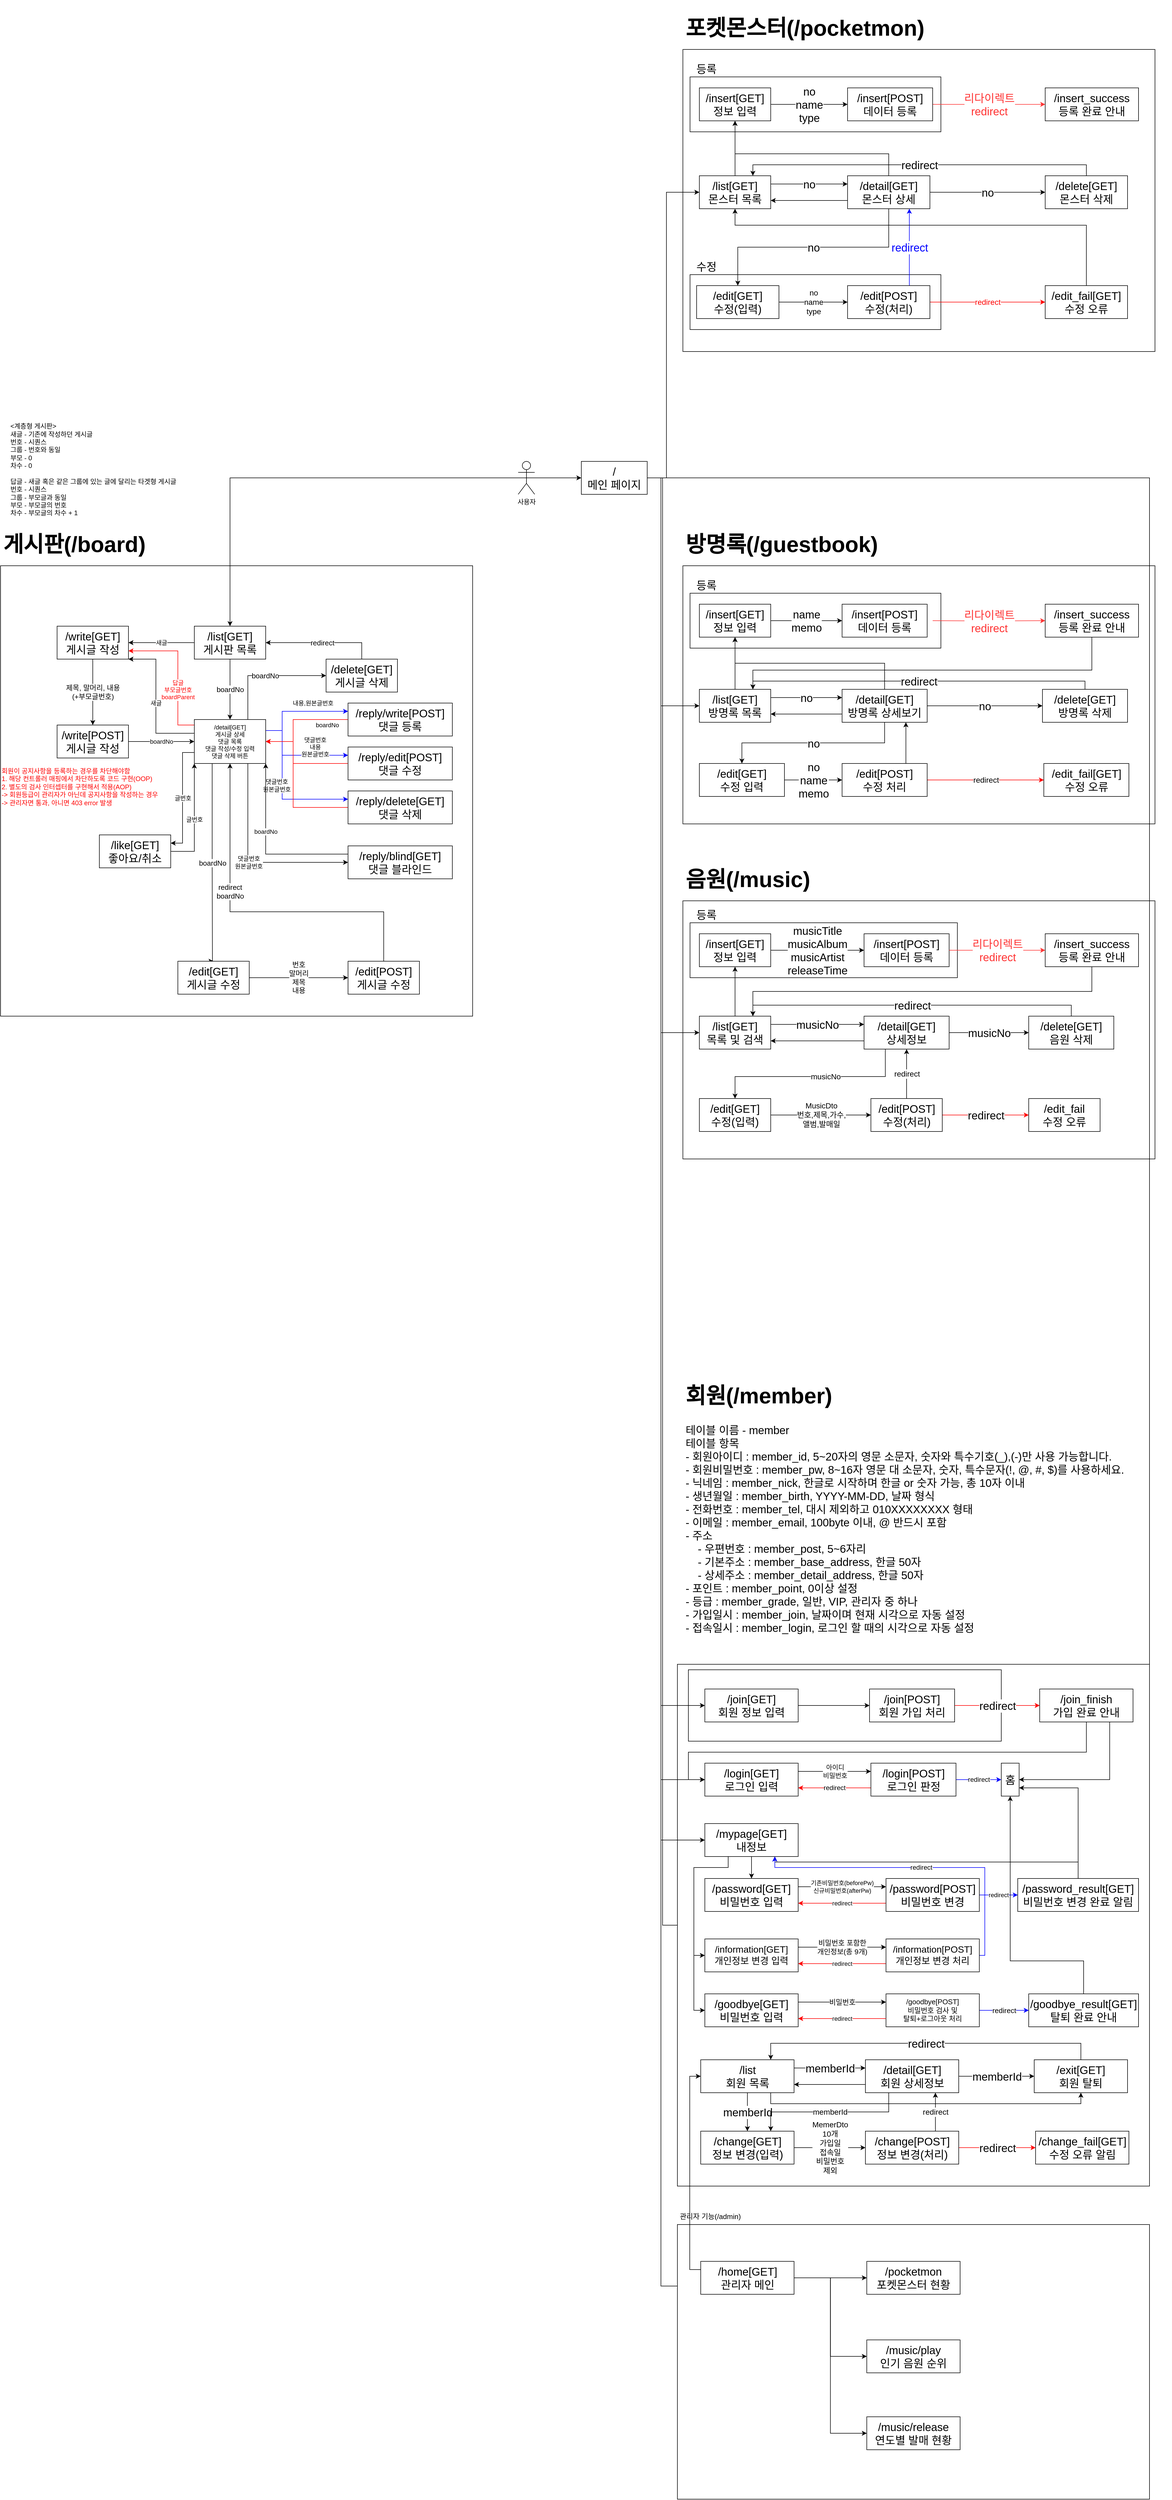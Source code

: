 <mxfile version="20.3.3" type="github" pages="3">
  <diagram id="O57XJA18-S0DsmIZMTSG" name="Flow">
    <mxGraphModel dx="2537" dy="1557" grid="1" gridSize="10" guides="1" tooltips="1" connect="1" arrows="1" fold="1" page="1" pageScale="1" pageWidth="827" pageHeight="1169" math="0" shadow="0">
      <root>
        <mxCell id="0" />
        <mxCell id="1" parent="0" />
        <mxCell id="XKzR3t1UuBaWKu46-JBd-1" value="" style="rounded=0;whiteSpace=wrap;html=1;fontSize=13;" parent="1" vertex="1">
          <mxGeometry x="-843" y="360" width="860" height="820" as="geometry" />
        </mxCell>
        <mxCell id="FwMJxgxvuYq8EWC6jKZR-33" value="" style="rounded=0;whiteSpace=wrap;html=1;fontSize=20;" parent="1" vertex="1">
          <mxGeometry x="390" y="2360" width="860" height="950" as="geometry" />
        </mxCell>
        <mxCell id="oXbdgaAhtaBAxmXEic1q-6" value="" style="rounded=0;whiteSpace=wrap;html=1;fontSize=20;" parent="1" vertex="1">
          <mxGeometry x="400" y="-580" width="860" height="550" as="geometry" />
        </mxCell>
        <mxCell id="WBeluj5auW7oqrWTnOyP-22" value="" style="rounded=0;whiteSpace=wrap;html=1;fontSize=20;" parent="1" vertex="1">
          <mxGeometry x="413" y="-170" width="457" height="100" as="geometry" />
        </mxCell>
        <mxCell id="FwMJxgxvuYq8EWC6jKZR-34" value="" style="rounded=0;whiteSpace=wrap;html=1;fontSize=20;" parent="1" vertex="1">
          <mxGeometry x="410" y="2370" width="570" height="130" as="geometry" />
        </mxCell>
        <mxCell id="FwMJxgxvuYq8EWC6jKZR-4" value="" style="rounded=0;whiteSpace=wrap;html=1;fontSize=20;" parent="1" vertex="1">
          <mxGeometry x="400" y="360" width="860" height="470" as="geometry" />
        </mxCell>
        <mxCell id="FwMJxgxvuYq8EWC6jKZR-5" value="" style="rounded=0;whiteSpace=wrap;html=1;fontSize=20;" parent="1" vertex="1">
          <mxGeometry x="413" y="410" width="457" height="100" as="geometry" />
        </mxCell>
        <mxCell id="FwMJxgxvuYq8EWC6jKZR-16" value="" style="rounded=0;whiteSpace=wrap;html=1;fontSize=20;" parent="1" vertex="1">
          <mxGeometry x="400" y="970" width="860" height="470" as="geometry" />
        </mxCell>
        <mxCell id="FwMJxgxvuYq8EWC6jKZR-17" value="" style="rounded=0;whiteSpace=wrap;html=1;fontSize=20;" parent="1" vertex="1">
          <mxGeometry x="413" y="1010" width="487" height="100" as="geometry" />
        </mxCell>
        <mxCell id="oXbdgaAhtaBAxmXEic1q-5" style="edgeStyle=orthogonalEdgeStyle;rounded=0;orthogonalLoop=1;jettySize=auto;html=1;exitX=0.5;exitY=0.5;exitDx=0;exitDy=0;exitPerimeter=0;entryX=0;entryY=0.5;entryDx=0;entryDy=0;fontSize=20;" parent="1" source="oXbdgaAhtaBAxmXEic1q-1" target="oXbdgaAhtaBAxmXEic1q-4" edge="1">
          <mxGeometry relative="1" as="geometry" />
        </mxCell>
        <mxCell id="XKzR3t1UuBaWKu46-JBd-4" style="edgeStyle=orthogonalEdgeStyle;rounded=0;orthogonalLoop=1;jettySize=auto;html=1;exitX=0.5;exitY=0.5;exitDx=0;exitDy=0;exitPerimeter=0;entryX=0.5;entryY=0;entryDx=0;entryDy=0;strokeColor=#000000;fontSize=13;" parent="1" source="oXbdgaAhtaBAxmXEic1q-1" target="XKzR3t1UuBaWKu46-JBd-3" edge="1">
          <mxGeometry relative="1" as="geometry" />
        </mxCell>
        <mxCell id="oXbdgaAhtaBAxmXEic1q-1" value="사용자" style="shape=umlActor;verticalLabelPosition=bottom;verticalAlign=top;html=1;outlineConnect=0;" parent="1" vertex="1">
          <mxGeometry x="100" y="170" width="30" height="60" as="geometry" />
        </mxCell>
        <mxCell id="oXbdgaAhtaBAxmXEic1q-9" value="" style="rounded=0;whiteSpace=wrap;html=1;fontSize=20;" parent="1" vertex="1">
          <mxGeometry x="413" y="-530" width="457" height="100" as="geometry" />
        </mxCell>
        <mxCell id="FwMJxgxvuYq8EWC6jKZR-35" style="edgeStyle=orthogonalEdgeStyle;rounded=0;orthogonalLoop=1;jettySize=auto;html=1;exitX=1;exitY=0.5;exitDx=0;exitDy=0;entryX=0;entryY=0.5;entryDx=0;entryDy=0;fontSize=20;fontColor=#000000;strokeColor=#000000;startArrow=none;" parent="1" source="FwMJxgxvuYq8EWC6jKZR-33" target="FwMJxgxvuYq8EWC6jKZR-29" edge="1">
          <mxGeometry relative="1" as="geometry">
            <Array as="points">
              <mxPoint x="1250" y="200" />
              <mxPoint x="360" y="200" />
              <mxPoint x="360" y="2435" />
            </Array>
          </mxGeometry>
        </mxCell>
        <mxCell id="tLdyOI6LnVIX3LAUtrd9-4" style="edgeStyle=orthogonalEdgeStyle;rounded=0;orthogonalLoop=1;jettySize=auto;html=1;exitX=1;exitY=0.5;exitDx=0;exitDy=0;entryX=0;entryY=0.5;entryDx=0;entryDy=0;" parent="1" source="oXbdgaAhtaBAxmXEic1q-4" target="tLdyOI6LnVIX3LAUtrd9-3" edge="1">
          <mxGeometry relative="1" as="geometry">
            <Array as="points">
              <mxPoint x="370" y="200" />
              <mxPoint x="370" y="-320" />
            </Array>
          </mxGeometry>
        </mxCell>
        <mxCell id="tLdyOI6LnVIX3LAUtrd9-6" style="edgeStyle=orthogonalEdgeStyle;rounded=0;orthogonalLoop=1;jettySize=auto;html=1;exitX=1;exitY=0.5;exitDx=0;exitDy=0;entryX=0;entryY=0.5;entryDx=0;entryDy=0;" parent="1" source="oXbdgaAhtaBAxmXEic1q-4" target="tLdyOI6LnVIX3LAUtrd9-5" edge="1">
          <mxGeometry relative="1" as="geometry">
            <Array as="points">
              <mxPoint x="360" y="200" />
              <mxPoint x="360" y="615" />
            </Array>
          </mxGeometry>
        </mxCell>
        <mxCell id="tLdyOI6LnVIX3LAUtrd9-12" style="edgeStyle=orthogonalEdgeStyle;rounded=0;orthogonalLoop=1;jettySize=auto;html=1;exitX=1;exitY=0.5;exitDx=0;exitDy=0;entryX=0;entryY=0.5;entryDx=0;entryDy=0;" parent="1" source="oXbdgaAhtaBAxmXEic1q-4" target="tLdyOI6LnVIX3LAUtrd9-11" edge="1">
          <mxGeometry relative="1" as="geometry">
            <Array as="points">
              <mxPoint x="360" y="200" />
              <mxPoint x="360" y="1210" />
            </Array>
          </mxGeometry>
        </mxCell>
        <mxCell id="xfxCMn-exnxIlFrXd_NS-2" style="edgeStyle=orthogonalEdgeStyle;rounded=0;orthogonalLoop=1;jettySize=auto;html=1;exitX=1;exitY=0.5;exitDx=0;exitDy=0;entryX=0;entryY=0.5;entryDx=0;entryDy=0;" parent="1" source="oXbdgaAhtaBAxmXEic1q-4" target="tLdyOI6LnVIX3LAUtrd9-1" edge="1">
          <mxGeometry relative="1" as="geometry">
            <Array as="points">
              <mxPoint x="360" y="200" />
              <mxPoint x="360" y="2570" />
            </Array>
          </mxGeometry>
        </mxCell>
        <mxCell id="xfxCMn-exnxIlFrXd_NS-3" style="edgeStyle=orthogonalEdgeStyle;rounded=0;orthogonalLoop=1;jettySize=auto;html=1;exitX=1;exitY=0.5;exitDx=0;exitDy=0;entryX=0;entryY=0.5;entryDx=0;entryDy=0;" parent="1" source="oXbdgaAhtaBAxmXEic1q-4" target="xfxCMn-exnxIlFrXd_NS-1" edge="1">
          <mxGeometry relative="1" as="geometry">
            <Array as="points">
              <mxPoint x="360" y="200" />
              <mxPoint x="360" y="2680" />
            </Array>
          </mxGeometry>
        </mxCell>
        <mxCell id="3MtBi7XmlANeMtxRmCWt-22" style="edgeStyle=orthogonalEdgeStyle;rounded=0;orthogonalLoop=1;jettySize=auto;html=1;exitX=1;exitY=0.5;exitDx=0;exitDy=0;entryX=0;entryY=0.75;entryDx=0;entryDy=0;strokeColor=#000000;fontSize=13;" parent="1" source="oXbdgaAhtaBAxmXEic1q-4" target="3MtBi7XmlANeMtxRmCWt-14" edge="1">
          <mxGeometry relative="1" as="geometry">
            <Array as="points">
              <mxPoint x="360" y="200" />
              <mxPoint x="360" y="3492" />
            </Array>
          </mxGeometry>
        </mxCell>
        <mxCell id="oXbdgaAhtaBAxmXEic1q-4" value="/&lt;br&gt;메인 페이지" style="rounded=0;whiteSpace=wrap;html=1;fontSize=20;" parent="1" vertex="1">
          <mxGeometry x="215" y="170" width="120" height="60" as="geometry" />
        </mxCell>
        <mxCell id="oXbdgaAhtaBAxmXEic1q-8" value="&lt;h1&gt;포켓몬스터(/pocketmon)&lt;/h1&gt;" style="text;html=1;strokeColor=none;fillColor=none;spacing=5;spacingTop=-20;whiteSpace=wrap;overflow=hidden;rounded=0;fontSize=20;" parent="1" vertex="1">
          <mxGeometry x="400" y="-660" width="560" height="80" as="geometry" />
        </mxCell>
        <mxCell id="oXbdgaAhtaBAxmXEic1q-10" value="등록" style="text;html=1;strokeColor=none;fillColor=none;align=center;verticalAlign=middle;whiteSpace=wrap;rounded=0;fontSize=20;" parent="1" vertex="1">
          <mxGeometry x="413" y="-560" width="60" height="30" as="geometry" />
        </mxCell>
        <mxCell id="oXbdgaAhtaBAxmXEic1q-14" value="no&lt;br&gt;name&lt;br&gt;type" style="edgeStyle=orthogonalEdgeStyle;rounded=0;orthogonalLoop=1;jettySize=auto;html=1;exitX=1;exitY=0.5;exitDx=0;exitDy=0;entryX=0;entryY=0.5;entryDx=0;entryDy=0;fontSize=20;" parent="1" source="oXbdgaAhtaBAxmXEic1q-12" target="oXbdgaAhtaBAxmXEic1q-13" edge="1">
          <mxGeometry relative="1" as="geometry" />
        </mxCell>
        <mxCell id="oXbdgaAhtaBAxmXEic1q-12" value="/insert[GET]&lt;br&gt;정보 입력" style="rounded=0;whiteSpace=wrap;html=1;fontSize=20;" parent="1" vertex="1">
          <mxGeometry x="430" y="-510" width="130" height="60" as="geometry" />
        </mxCell>
        <mxCell id="FwMJxgxvuYq8EWC6jKZR-2" value="리다이렉트&lt;br&gt;redirect" style="edgeStyle=orthogonalEdgeStyle;rounded=0;orthogonalLoop=1;jettySize=auto;html=1;exitX=1;exitY=0.5;exitDx=0;exitDy=0;entryX=0;entryY=0.5;entryDx=0;entryDy=0;fontSize=20;fillColor=#f8cecc;strokeColor=#FF3333;fontColor=#FF3333;" parent="1" source="oXbdgaAhtaBAxmXEic1q-13" target="FwMJxgxvuYq8EWC6jKZR-1" edge="1">
          <mxGeometry relative="1" as="geometry" />
        </mxCell>
        <mxCell id="oXbdgaAhtaBAxmXEic1q-13" value="/insert[POST]&lt;br&gt;데이터 등록" style="rounded=0;whiteSpace=wrap;html=1;fontSize=20;" parent="1" vertex="1">
          <mxGeometry x="700" y="-510" width="155" height="60" as="geometry" />
        </mxCell>
        <mxCell id="FwMJxgxvuYq8EWC6jKZR-1" value="/insert_success&lt;br&gt;등록 완료 안내" style="rounded=0;whiteSpace=wrap;html=1;fontSize=20;" parent="1" vertex="1">
          <mxGeometry x="1060" y="-510" width="170" height="60" as="geometry" />
        </mxCell>
        <mxCell id="FwMJxgxvuYq8EWC6jKZR-3" value="&lt;h1&gt;방명록(/guestbook)&lt;/h1&gt;" style="text;html=1;strokeColor=none;fillColor=none;spacing=5;spacingTop=-20;whiteSpace=wrap;overflow=hidden;rounded=0;fontSize=20;fontColor=#000000;" parent="1" vertex="1">
          <mxGeometry x="400" y="280" width="370" height="80" as="geometry" />
        </mxCell>
        <mxCell id="FwMJxgxvuYq8EWC6jKZR-6" value="등록" style="text;html=1;strokeColor=none;fillColor=none;align=center;verticalAlign=middle;whiteSpace=wrap;rounded=0;fontSize=20;" parent="1" vertex="1">
          <mxGeometry x="413" y="380" width="60" height="30" as="geometry" />
        </mxCell>
        <mxCell id="FwMJxgxvuYq8EWC6jKZR-7" value="name&lt;br&gt;memo" style="edgeStyle=orthogonalEdgeStyle;rounded=0;orthogonalLoop=1;jettySize=auto;html=1;exitX=1;exitY=0.5;exitDx=0;exitDy=0;fontSize=20;entryX=0;entryY=0.5;entryDx=0;entryDy=0;" parent="1" source="FwMJxgxvuYq8EWC6jKZR-8" target="FwMJxgxvuYq8EWC6jKZR-24" edge="1">
          <mxGeometry relative="1" as="geometry">
            <mxPoint x="700.0" y="460.0" as="targetPoint" />
          </mxGeometry>
        </mxCell>
        <mxCell id="FwMJxgxvuYq8EWC6jKZR-8" value="/insert[GET]&lt;br&gt;정보 입력" style="rounded=0;whiteSpace=wrap;html=1;fontSize=20;" parent="1" vertex="1">
          <mxGeometry x="430" y="430" width="130" height="60" as="geometry" />
        </mxCell>
        <mxCell id="FwMJxgxvuYq8EWC6jKZR-9" value="리다이렉트&lt;br&gt;redirect" style="edgeStyle=orthogonalEdgeStyle;rounded=0;orthogonalLoop=1;jettySize=auto;html=1;exitX=1;exitY=0.5;exitDx=0;exitDy=0;entryX=0;entryY=0.5;entryDx=0;entryDy=0;fontSize=20;fillColor=#f8cecc;strokeColor=#FF3333;fontColor=#FF3333;" parent="1" target="FwMJxgxvuYq8EWC6jKZR-10" edge="1">
          <mxGeometry relative="1" as="geometry">
            <mxPoint x="855" y="460.0" as="sourcePoint" />
          </mxGeometry>
        </mxCell>
        <mxCell id="tLdyOI6LnVIX3LAUtrd9-9" style="edgeStyle=orthogonalEdgeStyle;rounded=0;orthogonalLoop=1;jettySize=auto;html=1;exitX=0.5;exitY=1;exitDx=0;exitDy=0;entryX=0.75;entryY=0;entryDx=0;entryDy=0;" parent="1" source="FwMJxgxvuYq8EWC6jKZR-10" target="tLdyOI6LnVIX3LAUtrd9-5" edge="1">
          <mxGeometry relative="1" as="geometry">
            <Array as="points">
              <mxPoint x="1145" y="550" />
              <mxPoint x="528" y="550" />
            </Array>
          </mxGeometry>
        </mxCell>
        <mxCell id="FwMJxgxvuYq8EWC6jKZR-10" value="/insert_success&lt;br&gt;등록 완료 안내" style="rounded=0;whiteSpace=wrap;html=1;fontSize=20;" parent="1" vertex="1">
          <mxGeometry x="1060" y="430" width="170" height="60" as="geometry" />
        </mxCell>
        <mxCell id="FwMJxgxvuYq8EWC6jKZR-11" value="/insert[POST]&lt;br&gt;데이터 등록" style="rounded=0;whiteSpace=wrap;html=1;fontSize=20;" parent="1" vertex="1">
          <mxGeometry x="730" y="1030" width="155" height="60" as="geometry" />
        </mxCell>
        <mxCell id="FwMJxgxvuYq8EWC6jKZR-15" value="&lt;h1&gt;음원(/music)&lt;/h1&gt;" style="text;html=1;strokeColor=none;fillColor=none;spacing=5;spacingTop=-20;whiteSpace=wrap;overflow=hidden;rounded=0;fontSize=20;fontColor=#000000;" parent="1" vertex="1">
          <mxGeometry x="400" y="890" width="650" height="70" as="geometry" />
        </mxCell>
        <mxCell id="FwMJxgxvuYq8EWC6jKZR-18" value="등록" style="text;html=1;strokeColor=none;fillColor=none;align=center;verticalAlign=middle;whiteSpace=wrap;rounded=0;fontSize=20;" parent="1" vertex="1">
          <mxGeometry x="413" y="980" width="60" height="30" as="geometry" />
        </mxCell>
        <mxCell id="FwMJxgxvuYq8EWC6jKZR-19" value="musicTitle&lt;br&gt;musicAlbum&lt;br&gt;musicArtist&lt;br&gt;releaseTime" style="edgeStyle=orthogonalEdgeStyle;rounded=0;orthogonalLoop=1;jettySize=auto;html=1;exitX=1;exitY=0.5;exitDx=0;exitDy=0;fontSize=20;entryX=0;entryY=0.5;entryDx=0;entryDy=0;" parent="1" source="FwMJxgxvuYq8EWC6jKZR-20" target="FwMJxgxvuYq8EWC6jKZR-11" edge="1">
          <mxGeometry relative="1" as="geometry">
            <mxPoint x="710" y="1060" as="targetPoint" />
          </mxGeometry>
        </mxCell>
        <mxCell id="FwMJxgxvuYq8EWC6jKZR-20" value="/insert[GET]&lt;br&gt;정보 입력" style="rounded=0;whiteSpace=wrap;html=1;fontSize=20;" parent="1" vertex="1">
          <mxGeometry x="430" y="1030" width="130" height="60" as="geometry" />
        </mxCell>
        <mxCell id="FwMJxgxvuYq8EWC6jKZR-21" value="리다이렉트&lt;br&gt;redirect" style="edgeStyle=orthogonalEdgeStyle;rounded=0;orthogonalLoop=1;jettySize=auto;html=1;entryX=0;entryY=0.5;entryDx=0;entryDy=0;fontSize=20;fillColor=#f8cecc;strokeColor=#FF3333;fontColor=#FF3333;exitX=1;exitY=0.5;exitDx=0;exitDy=0;" parent="1" source="FwMJxgxvuYq8EWC6jKZR-11" target="FwMJxgxvuYq8EWC6jKZR-22" edge="1">
          <mxGeometry relative="1" as="geometry">
            <mxPoint x="900" y="1060" as="sourcePoint" />
          </mxGeometry>
        </mxCell>
        <mxCell id="tLdyOI6LnVIX3LAUtrd9-14" style="edgeStyle=orthogonalEdgeStyle;rounded=0;orthogonalLoop=1;jettySize=auto;html=1;exitX=0.5;exitY=1;exitDx=0;exitDy=0;entryX=0.75;entryY=0;entryDx=0;entryDy=0;" parent="1" source="FwMJxgxvuYq8EWC6jKZR-22" target="tLdyOI6LnVIX3LAUtrd9-11" edge="1">
          <mxGeometry relative="1" as="geometry" />
        </mxCell>
        <mxCell id="FwMJxgxvuYq8EWC6jKZR-22" value="/insert_success&lt;br&gt;등록 완료 안내" style="rounded=0;whiteSpace=wrap;html=1;fontSize=20;" parent="1" vertex="1">
          <mxGeometry x="1060" y="1030" width="170" height="60" as="geometry" />
        </mxCell>
        <mxCell id="FwMJxgxvuYq8EWC6jKZR-24" value="/insert[POST]&lt;br&gt;데이터 등록" style="rounded=0;whiteSpace=wrap;html=1;fontSize=20;" parent="1" vertex="1">
          <mxGeometry x="690" y="430" width="155" height="60" as="geometry" />
        </mxCell>
        <mxCell id="FwMJxgxvuYq8EWC6jKZR-27" value="&lt;h1&gt;회원(/member)&lt;/h1&gt;&lt;div&gt;테이블 이름 - member&lt;/div&gt;&lt;div&gt;테이블 항목&lt;/div&gt;&lt;div&gt;- 회원아이디 : member_id, 5~20자의 영문 소문자, 숫자와 특수기호(_),(-)만 사용 가능합니다.&lt;/div&gt;&lt;div&gt;- 회원비밀번호 : member_pw, 8~16자 영문 대 소문자, 숫자, 특수문자(!, @, #, $)를 사용하세요.&lt;/div&gt;&lt;div&gt;- 닉네임 : member_nick, 한글로 시작하며 한글 or 숫자 가능, 총 10자 이내&lt;/div&gt;&lt;div&gt;- 생년월일 : member_birth, YYYY-MM-DD, 날짜 형식&lt;/div&gt;&lt;div&gt;- 전화번호 : member_tel, 대시 제외하고 010XXXXXXXX 형태&lt;/div&gt;&lt;div&gt;- 이메일 : member_email, 100byte 이내, @ 반드시 포함&lt;/div&gt;&lt;div&gt;- 주소&lt;/div&gt;&lt;div&gt;&amp;nbsp; &amp;nbsp; - 우편번호 : member_post, 5~6자리&lt;/div&gt;&lt;div&gt;&amp;nbsp; &amp;nbsp; - 기본주소 : member_base_address, 한글 50자&lt;/div&gt;&lt;div&gt;&amp;nbsp; &amp;nbsp; - 상세주소 : member_detail_address, 한글 50자&lt;/div&gt;&lt;div&gt;- 포인트 : member_point, 0이상 설정&lt;/div&gt;&lt;div&gt;- 등급 : member_grade, 일반, VIP, 관리자 중 하나&lt;/div&gt;&lt;div&gt;- 가입일시 : member_join, 날짜이며 현재 시각으로 자동 설정&lt;/div&gt;&lt;div&gt;- 접속일시 : member_login, 로그인 할 때의 시각으로 자동 설정&lt;/div&gt;" style="text;html=1;strokeColor=none;fillColor=none;spacing=5;spacingTop=-20;whiteSpace=wrap;overflow=hidden;rounded=0;fontSize=20;fontColor=#000000;" parent="1" vertex="1">
          <mxGeometry x="400" y="1830" width="890" height="510" as="geometry" />
        </mxCell>
        <mxCell id="FwMJxgxvuYq8EWC6jKZR-32" value="redirect" style="edgeStyle=orthogonalEdgeStyle;rounded=0;orthogonalLoop=1;jettySize=auto;html=1;exitX=1;exitY=0.5;exitDx=0;exitDy=0;entryX=0;entryY=0.5;entryDx=0;entryDy=0;fontSize=20;fontColor=#000000;strokeColor=#FF0000;" parent="1" source="FwMJxgxvuYq8EWC6jKZR-28" target="FwMJxgxvuYq8EWC6jKZR-30" edge="1">
          <mxGeometry relative="1" as="geometry" />
        </mxCell>
        <mxCell id="FwMJxgxvuYq8EWC6jKZR-28" value="/join[POST]&lt;br&gt;회원 가입 처리" style="rounded=0;whiteSpace=wrap;html=1;fontSize=20;" parent="1" vertex="1">
          <mxGeometry x="740" y="2405" width="155" height="60" as="geometry" />
        </mxCell>
        <mxCell id="FwMJxgxvuYq8EWC6jKZR-31" style="edgeStyle=orthogonalEdgeStyle;rounded=0;orthogonalLoop=1;jettySize=auto;html=1;exitX=1;exitY=0.5;exitDx=0;exitDy=0;entryX=0;entryY=0.5;entryDx=0;entryDy=0;fontSize=20;fontColor=#000000;strokeColor=#000000;" parent="1" source="FwMJxgxvuYq8EWC6jKZR-29" target="FwMJxgxvuYq8EWC6jKZR-28" edge="1">
          <mxGeometry relative="1" as="geometry" />
        </mxCell>
        <mxCell id="FwMJxgxvuYq8EWC6jKZR-29" value="/join[GET]&lt;br&gt;회원 정보 입력" style="rounded=0;whiteSpace=wrap;html=1;fontSize=20;" parent="1" vertex="1">
          <mxGeometry x="440" y="2405" width="170" height="60" as="geometry" />
        </mxCell>
        <mxCell id="tLdyOI6LnVIX3LAUtrd9-2" style="edgeStyle=orthogonalEdgeStyle;rounded=0;orthogonalLoop=1;jettySize=auto;html=1;exitX=0.5;exitY=1;exitDx=0;exitDy=0;entryX=0;entryY=0.5;entryDx=0;entryDy=0;" parent="1" source="FwMJxgxvuYq8EWC6jKZR-30" target="tLdyOI6LnVIX3LAUtrd9-1" edge="1">
          <mxGeometry relative="1" as="geometry">
            <Array as="points">
              <mxPoint x="1135" y="2520" />
              <mxPoint x="410" y="2520" />
              <mxPoint x="410" y="2570" />
            </Array>
          </mxGeometry>
        </mxCell>
        <mxCell id="4kPrAsWvDnDaGXvPXhxw-1" style="edgeStyle=orthogonalEdgeStyle;rounded=0;orthogonalLoop=1;jettySize=auto;html=1;exitX=0.75;exitY=1;exitDx=0;exitDy=0;entryX=1;entryY=0.5;entryDx=0;entryDy=0;" parent="1" source="FwMJxgxvuYq8EWC6jKZR-30" target="WBeluj5auW7oqrWTnOyP-70" edge="1">
          <mxGeometry relative="1" as="geometry" />
        </mxCell>
        <mxCell id="FwMJxgxvuYq8EWC6jKZR-30" value="/join_finish&lt;br&gt;가입 완료 안내" style="rounded=0;whiteSpace=wrap;html=1;fontSize=20;" parent="1" vertex="1">
          <mxGeometry x="1050" y="2405" width="170" height="60" as="geometry" />
        </mxCell>
        <mxCell id="WBeluj5auW7oqrWTnOyP-68" value="아이디&lt;br style=&quot;font-size: 12px;&quot;&gt;비밀번호" style="edgeStyle=orthogonalEdgeStyle;rounded=0;orthogonalLoop=1;jettySize=auto;html=1;exitX=1;exitY=0.25;exitDx=0;exitDy=0;entryX=0;entryY=0.25;entryDx=0;entryDy=0;strokeColor=#000000;fontSize=12;fontColor=#000000;" parent="1" source="tLdyOI6LnVIX3LAUtrd9-1" target="WBeluj5auW7oqrWTnOyP-67" edge="1">
          <mxGeometry relative="1" as="geometry" />
        </mxCell>
        <mxCell id="tLdyOI6LnVIX3LAUtrd9-1" value="/login[GET]&lt;br&gt;로그인 입력" style="rounded=0;whiteSpace=wrap;html=1;fontSize=20;" parent="1" vertex="1">
          <mxGeometry x="440" y="2540" width="170" height="60" as="geometry" />
        </mxCell>
        <mxCell id="WBeluj5auW7oqrWTnOyP-1" style="edgeStyle=orthogonalEdgeStyle;rounded=0;orthogonalLoop=1;jettySize=auto;html=1;exitX=0.5;exitY=0;exitDx=0;exitDy=0;entryX=0.5;entryY=1;entryDx=0;entryDy=0;" parent="1" source="tLdyOI6LnVIX3LAUtrd9-3" target="oXbdgaAhtaBAxmXEic1q-12" edge="1">
          <mxGeometry relative="1" as="geometry" />
        </mxCell>
        <mxCell id="WBeluj5auW7oqrWTnOyP-3" value="no" style="edgeStyle=orthogonalEdgeStyle;rounded=0;orthogonalLoop=1;jettySize=auto;html=1;fontSize=20;exitX=1;exitY=0.25;exitDx=0;exitDy=0;entryX=0;entryY=0.25;entryDx=0;entryDy=0;" parent="1" source="tLdyOI6LnVIX3LAUtrd9-3" target="WBeluj5auW7oqrWTnOyP-2" edge="1">
          <mxGeometry relative="1" as="geometry" />
        </mxCell>
        <mxCell id="tLdyOI6LnVIX3LAUtrd9-3" value="/list[GET]&lt;br&gt;몬스터 목록" style="rounded=0;whiteSpace=wrap;html=1;fontSize=20;" parent="1" vertex="1">
          <mxGeometry x="430" y="-350" width="130" height="60" as="geometry" />
        </mxCell>
        <mxCell id="tLdyOI6LnVIX3LAUtrd9-7" style="edgeStyle=orthogonalEdgeStyle;rounded=0;orthogonalLoop=1;jettySize=auto;html=1;exitX=0.5;exitY=0;exitDx=0;exitDy=0;entryX=0.5;entryY=1;entryDx=0;entryDy=0;" parent="1" source="tLdyOI6LnVIX3LAUtrd9-5" target="FwMJxgxvuYq8EWC6jKZR-8" edge="1">
          <mxGeometry relative="1" as="geometry" />
        </mxCell>
        <mxCell id="WBeluj5auW7oqrWTnOyP-8" value="no" style="edgeStyle=orthogonalEdgeStyle;rounded=0;orthogonalLoop=1;jettySize=auto;html=1;exitX=1;exitY=0.25;exitDx=0;exitDy=0;entryX=0;entryY=0.25;entryDx=0;entryDy=0;fontSize=20;" parent="1" source="tLdyOI6LnVIX3LAUtrd9-5" target="WBeluj5auW7oqrWTnOyP-7" edge="1">
          <mxGeometry relative="1" as="geometry" />
        </mxCell>
        <mxCell id="tLdyOI6LnVIX3LAUtrd9-5" value="/list[GET]&lt;br&gt;방명록 목록" style="rounded=0;whiteSpace=wrap;html=1;fontSize=20;" parent="1" vertex="1">
          <mxGeometry x="430" y="585" width="130" height="60" as="geometry" />
        </mxCell>
        <mxCell id="tLdyOI6LnVIX3LAUtrd9-13" style="edgeStyle=orthogonalEdgeStyle;rounded=0;orthogonalLoop=1;jettySize=auto;html=1;exitX=0.5;exitY=0;exitDx=0;exitDy=0;entryX=0.5;entryY=1;entryDx=0;entryDy=0;" parent="1" source="tLdyOI6LnVIX3LAUtrd9-11" target="FwMJxgxvuYq8EWC6jKZR-20" edge="1">
          <mxGeometry relative="1" as="geometry" />
        </mxCell>
        <mxCell id="WBeluj5auW7oqrWTnOyP-12" value="musicNo" style="edgeStyle=orthogonalEdgeStyle;rounded=0;orthogonalLoop=1;jettySize=auto;html=1;exitX=1;exitY=0.25;exitDx=0;exitDy=0;entryX=0;entryY=0.25;entryDx=0;entryDy=0;fontSize=20;" parent="1" source="tLdyOI6LnVIX3LAUtrd9-11" target="WBeluj5auW7oqrWTnOyP-11" edge="1">
          <mxGeometry relative="1" as="geometry" />
        </mxCell>
        <mxCell id="tLdyOI6LnVIX3LAUtrd9-11" value="/list[GET]&lt;br&gt;목록 및 검색" style="rounded=0;whiteSpace=wrap;html=1;fontSize=20;" parent="1" vertex="1">
          <mxGeometry x="430" y="1180" width="130" height="60" as="geometry" />
        </mxCell>
        <mxCell id="WBeluj5auW7oqrWTnOyP-15" value="memberId" style="edgeStyle=orthogonalEdgeStyle;rounded=0;orthogonalLoop=1;jettySize=auto;html=1;exitX=1;exitY=0.25;exitDx=0;exitDy=0;entryX=0;entryY=0.25;entryDx=0;entryDy=0;fontSize=20;" parent="1" source="tLdyOI6LnVIX3LAUtrd9-15" target="WBeluj5auW7oqrWTnOyP-14" edge="1">
          <mxGeometry relative="1" as="geometry" />
        </mxCell>
        <mxCell id="WBeluj5auW7oqrWTnOyP-51" value="memberId" style="edgeStyle=orthogonalEdgeStyle;rounded=0;orthogonalLoop=1;jettySize=auto;html=1;exitX=0.5;exitY=1;exitDx=0;exitDy=0;entryX=0.5;entryY=0;entryDx=0;entryDy=0;strokeColor=#000000;fontSize=20;fontColor=#000000;" parent="1" source="tLdyOI6LnVIX3LAUtrd9-15" target="WBeluj5auW7oqrWTnOyP-39" edge="1">
          <mxGeometry relative="1" as="geometry" />
        </mxCell>
        <mxCell id="WBeluj5auW7oqrWTnOyP-66" style="edgeStyle=orthogonalEdgeStyle;rounded=0;orthogonalLoop=1;jettySize=auto;html=1;exitX=0.75;exitY=1;exitDx=0;exitDy=0;entryX=0.5;entryY=1;entryDx=0;entryDy=0;strokeColor=#000000;fontSize=20;fontColor=#000000;" parent="1" source="tLdyOI6LnVIX3LAUtrd9-15" target="WBeluj5auW7oqrWTnOyP-62" edge="1">
          <mxGeometry relative="1" as="geometry" />
        </mxCell>
        <mxCell id="tLdyOI6LnVIX3LAUtrd9-15" value="/list&lt;br&gt;회원 목록" style="rounded=0;whiteSpace=wrap;html=1;fontSize=20;" parent="1" vertex="1">
          <mxGeometry x="432.5" y="3080" width="170" height="60" as="geometry" />
        </mxCell>
        <mxCell id="WBeluj5auW7oqrWTnOyP-4" style="edgeStyle=orthogonalEdgeStyle;rounded=0;orthogonalLoop=1;jettySize=auto;html=1;exitX=0.5;exitY=0;exitDx=0;exitDy=0;entryX=0.5;entryY=1;entryDx=0;entryDy=0;fontSize=20;" parent="1" source="WBeluj5auW7oqrWTnOyP-2" target="oXbdgaAhtaBAxmXEic1q-12" edge="1">
          <mxGeometry relative="1" as="geometry">
            <Array as="points">
              <mxPoint x="775" y="-390" />
              <mxPoint x="495" y="-390" />
            </Array>
          </mxGeometry>
        </mxCell>
        <mxCell id="WBeluj5auW7oqrWTnOyP-6" style="edgeStyle=orthogonalEdgeStyle;rounded=0;orthogonalLoop=1;jettySize=auto;html=1;exitX=0;exitY=0.75;exitDx=0;exitDy=0;entryX=1;entryY=0.75;entryDx=0;entryDy=0;fontSize=20;" parent="1" source="WBeluj5auW7oqrWTnOyP-2" target="tLdyOI6LnVIX3LAUtrd9-3" edge="1">
          <mxGeometry relative="1" as="geometry" />
        </mxCell>
        <mxCell id="WBeluj5auW7oqrWTnOyP-19" value="no" style="edgeStyle=orthogonalEdgeStyle;rounded=0;orthogonalLoop=1;jettySize=auto;html=1;exitX=0.5;exitY=1;exitDx=0;exitDy=0;entryX=0.5;entryY=0;entryDx=0;entryDy=0;fontSize=20;" parent="1" source="WBeluj5auW7oqrWTnOyP-2" target="WBeluj5auW7oqrWTnOyP-17" edge="1">
          <mxGeometry relative="1" as="geometry" />
        </mxCell>
        <mxCell id="WBeluj5auW7oqrWTnOyP-53" value="no" style="edgeStyle=orthogonalEdgeStyle;rounded=0;orthogonalLoop=1;jettySize=auto;html=1;strokeColor=#000000;fontSize=20;fontColor=#000000;" parent="1" source="WBeluj5auW7oqrWTnOyP-2" target="WBeluj5auW7oqrWTnOyP-52" edge="1">
          <mxGeometry relative="1" as="geometry" />
        </mxCell>
        <mxCell id="WBeluj5auW7oqrWTnOyP-2" value="/detail[GET]&lt;br&gt;몬스터 상세" style="rounded=0;whiteSpace=wrap;html=1;fontSize=20;" parent="1" vertex="1">
          <mxGeometry x="700" y="-350" width="150" height="60" as="geometry" />
        </mxCell>
        <mxCell id="WBeluj5auW7oqrWTnOyP-9" style="edgeStyle=orthogonalEdgeStyle;rounded=0;orthogonalLoop=1;jettySize=auto;html=1;exitX=0.5;exitY=0;exitDx=0;exitDy=0;entryX=0.5;entryY=1;entryDx=0;entryDy=0;fontSize=20;" parent="1" source="WBeluj5auW7oqrWTnOyP-7" target="FwMJxgxvuYq8EWC6jKZR-8" edge="1">
          <mxGeometry relative="1" as="geometry" />
        </mxCell>
        <mxCell id="WBeluj5auW7oqrWTnOyP-10" style="edgeStyle=orthogonalEdgeStyle;rounded=0;orthogonalLoop=1;jettySize=auto;html=1;exitX=0;exitY=0.75;exitDx=0;exitDy=0;entryX=1;entryY=0.75;entryDx=0;entryDy=0;fontSize=20;" parent="1" source="WBeluj5auW7oqrWTnOyP-7" target="tLdyOI6LnVIX3LAUtrd9-5" edge="1">
          <mxGeometry relative="1" as="geometry" />
        </mxCell>
        <mxCell id="WBeluj5auW7oqrWTnOyP-30" value="no" style="edgeStyle=orthogonalEdgeStyle;rounded=0;orthogonalLoop=1;jettySize=auto;html=1;exitX=0.5;exitY=1;exitDx=0;exitDy=0;entryX=0.5;entryY=0;entryDx=0;entryDy=0;strokeColor=#000000;fontSize=20;fontColor=#000000;" parent="1" source="WBeluj5auW7oqrWTnOyP-7" target="WBeluj5auW7oqrWTnOyP-28" edge="1">
          <mxGeometry relative="1" as="geometry" />
        </mxCell>
        <mxCell id="WBeluj5auW7oqrWTnOyP-57" value="no" style="edgeStyle=orthogonalEdgeStyle;rounded=0;orthogonalLoop=1;jettySize=auto;html=1;exitX=1;exitY=0.5;exitDx=0;exitDy=0;entryX=0;entryY=0.5;entryDx=0;entryDy=0;strokeColor=#000000;fontSize=20;fontColor=#000000;" parent="1" source="WBeluj5auW7oqrWTnOyP-7" target="WBeluj5auW7oqrWTnOyP-56" edge="1">
          <mxGeometry relative="1" as="geometry" />
        </mxCell>
        <mxCell id="WBeluj5auW7oqrWTnOyP-7" value="/detail[GET]&lt;br&gt;방명록 상세보기" style="rounded=0;whiteSpace=wrap;html=1;fontSize=20;" parent="1" vertex="1">
          <mxGeometry x="690" y="585" width="155" height="60" as="geometry" />
        </mxCell>
        <mxCell id="WBeluj5auW7oqrWTnOyP-13" style="edgeStyle=orthogonalEdgeStyle;rounded=0;orthogonalLoop=1;jettySize=auto;html=1;exitX=0;exitY=0.75;exitDx=0;exitDy=0;entryX=1;entryY=0.75;entryDx=0;entryDy=0;fontSize=20;" parent="1" source="WBeluj5auW7oqrWTnOyP-11" target="tLdyOI6LnVIX3LAUtrd9-11" edge="1">
          <mxGeometry relative="1" as="geometry" />
        </mxCell>
        <mxCell id="WBeluj5auW7oqrWTnOyP-38" value="musicNo" style="edgeStyle=orthogonalEdgeStyle;rounded=0;orthogonalLoop=1;jettySize=auto;html=1;exitX=0.25;exitY=1;exitDx=0;exitDy=0;entryX=0.5;entryY=0;entryDx=0;entryDy=0;strokeColor=#000000;fontSize=14;fontColor=#000000;" parent="1" source="WBeluj5auW7oqrWTnOyP-11" target="WBeluj5auW7oqrWTnOyP-34" edge="1">
          <mxGeometry x="-0.127" relative="1" as="geometry">
            <Array as="points">
              <mxPoint x="769" y="1290" />
              <mxPoint x="495" y="1290" />
            </Array>
            <mxPoint as="offset" />
          </mxGeometry>
        </mxCell>
        <mxCell id="WBeluj5auW7oqrWTnOyP-60" value="musicNo" style="edgeStyle=orthogonalEdgeStyle;rounded=0;orthogonalLoop=1;jettySize=auto;html=1;exitX=1;exitY=0.5;exitDx=0;exitDy=0;entryX=0;entryY=0.5;entryDx=0;entryDy=0;strokeColor=#000000;fontSize=20;fontColor=#000000;" parent="1" source="WBeluj5auW7oqrWTnOyP-11" target="WBeluj5auW7oqrWTnOyP-59" edge="1">
          <mxGeometry relative="1" as="geometry" />
        </mxCell>
        <mxCell id="WBeluj5auW7oqrWTnOyP-11" value="/detail[GET]&lt;br&gt;상세정보" style="rounded=0;whiteSpace=wrap;html=1;fontSize=20;" parent="1" vertex="1">
          <mxGeometry x="730" y="1180" width="155" height="60" as="geometry" />
        </mxCell>
        <mxCell id="WBeluj5auW7oqrWTnOyP-16" style="edgeStyle=orthogonalEdgeStyle;rounded=0;orthogonalLoop=1;jettySize=auto;html=1;exitX=0;exitY=0.75;exitDx=0;exitDy=0;entryX=1;entryY=0.75;entryDx=0;entryDy=0;fontSize=20;" parent="1" source="WBeluj5auW7oqrWTnOyP-14" target="tLdyOI6LnVIX3LAUtrd9-15" edge="1">
          <mxGeometry relative="1" as="geometry" />
        </mxCell>
        <mxCell id="WBeluj5auW7oqrWTnOyP-43" value="memberId" style="edgeStyle=orthogonalEdgeStyle;rounded=0;orthogonalLoop=1;jettySize=auto;html=1;exitX=0.25;exitY=1;exitDx=0;exitDy=0;entryX=0.75;entryY=0;entryDx=0;entryDy=0;strokeColor=#000000;fontSize=14;fontColor=#000000;" parent="1" source="WBeluj5auW7oqrWTnOyP-14" target="WBeluj5auW7oqrWTnOyP-39" edge="1">
          <mxGeometry relative="1" as="geometry" />
        </mxCell>
        <mxCell id="WBeluj5auW7oqrWTnOyP-63" value="memberId" style="edgeStyle=orthogonalEdgeStyle;rounded=0;orthogonalLoop=1;jettySize=auto;html=1;exitX=1;exitY=0.5;exitDx=0;exitDy=0;entryX=0;entryY=0.5;entryDx=0;entryDy=0;strokeColor=#000000;fontSize=20;fontColor=#000000;" parent="1" source="WBeluj5auW7oqrWTnOyP-14" target="WBeluj5auW7oqrWTnOyP-62" edge="1">
          <mxGeometry relative="1" as="geometry" />
        </mxCell>
        <mxCell id="WBeluj5auW7oqrWTnOyP-14" value="/detail[GET]&lt;br&gt;회원 상세정보" style="rounded=0;whiteSpace=wrap;html=1;fontSize=20;" parent="1" vertex="1">
          <mxGeometry x="732.5" y="3080" width="170" height="60" as="geometry" />
        </mxCell>
        <mxCell id="WBeluj5auW7oqrWTnOyP-20" value="no&lt;br style=&quot;font-size: 14px;&quot;&gt;name&lt;br style=&quot;font-size: 14px;&quot;&gt;type" style="edgeStyle=orthogonalEdgeStyle;rounded=0;orthogonalLoop=1;jettySize=auto;html=1;exitX=1;exitY=0.5;exitDx=0;exitDy=0;entryX=0;entryY=0.5;entryDx=0;entryDy=0;fontSize=14;" parent="1" source="WBeluj5auW7oqrWTnOyP-17" target="WBeluj5auW7oqrWTnOyP-18" edge="1">
          <mxGeometry relative="1" as="geometry" />
        </mxCell>
        <mxCell id="WBeluj5auW7oqrWTnOyP-17" value="/edit[GET]&lt;br&gt;수정(입력)" style="rounded=0;whiteSpace=wrap;html=1;fontSize=20;" parent="1" vertex="1">
          <mxGeometry x="425" y="-150" width="150" height="60" as="geometry" />
        </mxCell>
        <mxCell id="WBeluj5auW7oqrWTnOyP-21" value="redirect" style="edgeStyle=orthogonalEdgeStyle;rounded=0;orthogonalLoop=1;jettySize=auto;html=1;exitX=0.75;exitY=0;exitDx=0;exitDy=0;entryX=0.75;entryY=1;entryDx=0;entryDy=0;fontSize=20;fillColor=#f8cecc;strokeColor=#0000FF;fontColor=#0000FF;" parent="1" source="WBeluj5auW7oqrWTnOyP-18" target="WBeluj5auW7oqrWTnOyP-2" edge="1">
          <mxGeometry relative="1" as="geometry" />
        </mxCell>
        <mxCell id="WBeluj5auW7oqrWTnOyP-26" value="redirect" style="edgeStyle=orthogonalEdgeStyle;rounded=0;orthogonalLoop=1;jettySize=auto;html=1;strokeColor=#FF0000;fontSize=14;fontColor=#FF0000;" parent="1" source="WBeluj5auW7oqrWTnOyP-18" target="WBeluj5auW7oqrWTnOyP-25" edge="1">
          <mxGeometry relative="1" as="geometry" />
        </mxCell>
        <mxCell id="WBeluj5auW7oqrWTnOyP-18" value="/edit[POST]&lt;br&gt;수정(처리)" style="rounded=0;whiteSpace=wrap;html=1;fontSize=20;" parent="1" vertex="1">
          <mxGeometry x="700" y="-150" width="150" height="60" as="geometry" />
        </mxCell>
        <mxCell id="WBeluj5auW7oqrWTnOyP-23" value="수정" style="text;html=1;strokeColor=none;fillColor=none;align=center;verticalAlign=middle;whiteSpace=wrap;rounded=0;fontSize=20;" parent="1" vertex="1">
          <mxGeometry x="413" y="-200" width="60" height="30" as="geometry" />
        </mxCell>
        <mxCell id="WBeluj5auW7oqrWTnOyP-27" style="edgeStyle=orthogonalEdgeStyle;rounded=0;orthogonalLoop=1;jettySize=auto;html=1;exitX=0.5;exitY=0;exitDx=0;exitDy=0;entryX=0.5;entryY=1;entryDx=0;entryDy=0;strokeColor=#000000;fontSize=14;fontColor=#000000;" parent="1" source="WBeluj5auW7oqrWTnOyP-25" target="tLdyOI6LnVIX3LAUtrd9-3" edge="1">
          <mxGeometry relative="1" as="geometry">
            <Array as="points">
              <mxPoint x="1135" y="-260" />
              <mxPoint x="495" y="-260" />
            </Array>
          </mxGeometry>
        </mxCell>
        <mxCell id="WBeluj5auW7oqrWTnOyP-25" value="/edit_fail[GET]&lt;br&gt;수정 오류" style="rounded=0;whiteSpace=wrap;html=1;fontSize=20;" parent="1" vertex="1">
          <mxGeometry x="1060" y="-150" width="150" height="60" as="geometry" />
        </mxCell>
        <mxCell id="WBeluj5auW7oqrWTnOyP-31" value="no&lt;br style=&quot;font-size: 20px;&quot;&gt;name&lt;br style=&quot;font-size: 20px;&quot;&gt;memo" style="edgeStyle=orthogonalEdgeStyle;rounded=0;orthogonalLoop=1;jettySize=auto;html=1;exitX=1;exitY=0.5;exitDx=0;exitDy=0;entryX=0;entryY=0.5;entryDx=0;entryDy=0;strokeColor=#000000;fontSize=20;fontColor=#000000;" parent="1" source="WBeluj5auW7oqrWTnOyP-28" target="WBeluj5auW7oqrWTnOyP-29" edge="1">
          <mxGeometry relative="1" as="geometry" />
        </mxCell>
        <mxCell id="WBeluj5auW7oqrWTnOyP-28" value="/edit[GET]&lt;br&gt;수정 입력" style="rounded=0;whiteSpace=wrap;html=1;fontSize=20;" parent="1" vertex="1">
          <mxGeometry x="430" y="720" width="155" height="60" as="geometry" />
        </mxCell>
        <mxCell id="WBeluj5auW7oqrWTnOyP-32" style="edgeStyle=orthogonalEdgeStyle;rounded=0;orthogonalLoop=1;jettySize=auto;html=1;exitX=0.75;exitY=0;exitDx=0;exitDy=0;entryX=0.75;entryY=1;entryDx=0;entryDy=0;strokeColor=#000000;fontSize=14;fontColor=#000000;" parent="1" source="WBeluj5auW7oqrWTnOyP-29" target="WBeluj5auW7oqrWTnOyP-7" edge="1">
          <mxGeometry relative="1" as="geometry" />
        </mxCell>
        <mxCell id="WBeluj5auW7oqrWTnOyP-45" value="redirect" style="edgeStyle=orthogonalEdgeStyle;rounded=0;orthogonalLoop=1;jettySize=auto;html=1;exitX=1;exitY=0.5;exitDx=0;exitDy=0;entryX=0;entryY=0.5;entryDx=0;entryDy=0;strokeColor=#FF0000;fontSize=14;fontColor=#000000;fillColor=#f8cecc;" parent="1" source="WBeluj5auW7oqrWTnOyP-29" target="WBeluj5auW7oqrWTnOyP-44" edge="1">
          <mxGeometry relative="1" as="geometry" />
        </mxCell>
        <mxCell id="WBeluj5auW7oqrWTnOyP-29" value="/edit[POST]&lt;br&gt;수정 처리" style="rounded=0;whiteSpace=wrap;html=1;fontSize=20;" parent="1" vertex="1">
          <mxGeometry x="690" y="720" width="155" height="60" as="geometry" />
        </mxCell>
        <mxCell id="WBeluj5auW7oqrWTnOyP-36" value="MusicDto&lt;br&gt;번호,제목,가수,&lt;br&gt;앨범,발매일" style="edgeStyle=orthogonalEdgeStyle;rounded=0;orthogonalLoop=1;jettySize=auto;html=1;exitX=1;exitY=0.5;exitDx=0;exitDy=0;entryX=0;entryY=0.5;entryDx=0;entryDy=0;strokeColor=#000000;fontSize=14;fontColor=#000000;" parent="1" source="WBeluj5auW7oqrWTnOyP-34" target="WBeluj5auW7oqrWTnOyP-35" edge="1">
          <mxGeometry relative="1" as="geometry" />
        </mxCell>
        <mxCell id="WBeluj5auW7oqrWTnOyP-34" value="/edit[GET]&lt;br&gt;수정(입력)" style="rounded=0;whiteSpace=wrap;html=1;fontSize=20;" parent="1" vertex="1">
          <mxGeometry x="430" y="1330" width="130" height="60" as="geometry" />
        </mxCell>
        <mxCell id="WBeluj5auW7oqrWTnOyP-37" value="redirect" style="edgeStyle=orthogonalEdgeStyle;rounded=0;orthogonalLoop=1;jettySize=auto;html=1;exitX=0.5;exitY=0;exitDx=0;exitDy=0;entryX=0.5;entryY=1;entryDx=0;entryDy=0;strokeColor=#000000;fontSize=14;fontColor=#000000;" parent="1" source="WBeluj5auW7oqrWTnOyP-35" target="WBeluj5auW7oqrWTnOyP-11" edge="1">
          <mxGeometry relative="1" as="geometry" />
        </mxCell>
        <mxCell id="WBeluj5auW7oqrWTnOyP-47" value="redirect" style="edgeStyle=orthogonalEdgeStyle;rounded=0;orthogonalLoop=1;jettySize=auto;html=1;exitX=1;exitY=0.5;exitDx=0;exitDy=0;entryX=0;entryY=0.5;entryDx=0;entryDy=0;strokeColor=#FF0000;fontSize=20;fontColor=#000000;" parent="1" source="WBeluj5auW7oqrWTnOyP-35" target="WBeluj5auW7oqrWTnOyP-46" edge="1">
          <mxGeometry relative="1" as="geometry" />
        </mxCell>
        <mxCell id="WBeluj5auW7oqrWTnOyP-35" value="/edit[POST]&lt;br&gt;수정(처리)" style="rounded=0;whiteSpace=wrap;html=1;fontSize=20;" parent="1" vertex="1">
          <mxGeometry x="742.5" y="1330" width="130" height="60" as="geometry" />
        </mxCell>
        <mxCell id="WBeluj5auW7oqrWTnOyP-41" value="MemerDto&lt;br&gt;10개&lt;br&gt;가입일&lt;br&gt;접속일&lt;br&gt;비밀번호 &lt;br&gt;제외" style="edgeStyle=orthogonalEdgeStyle;rounded=0;orthogonalLoop=1;jettySize=auto;html=1;exitX=1;exitY=0.5;exitDx=0;exitDy=0;entryX=0;entryY=0.5;entryDx=0;entryDy=0;strokeColor=#000000;fontSize=14;fontColor=#000000;" parent="1" source="WBeluj5auW7oqrWTnOyP-39" target="WBeluj5auW7oqrWTnOyP-40" edge="1">
          <mxGeometry relative="1" as="geometry" />
        </mxCell>
        <mxCell id="WBeluj5auW7oqrWTnOyP-39" value="/change[GET]&lt;br&gt;정보 변경(입력)" style="rounded=0;whiteSpace=wrap;html=1;fontSize=20;" parent="1" vertex="1">
          <mxGeometry x="432.5" y="3210" width="170" height="60" as="geometry" />
        </mxCell>
        <mxCell id="WBeluj5auW7oqrWTnOyP-42" value="redirect" style="edgeStyle=orthogonalEdgeStyle;rounded=0;orthogonalLoop=1;jettySize=auto;html=1;exitX=0.75;exitY=0;exitDx=0;exitDy=0;entryX=0.75;entryY=1;entryDx=0;entryDy=0;strokeColor=#000000;fontSize=14;fontColor=#000000;" parent="1" source="WBeluj5auW7oqrWTnOyP-40" target="WBeluj5auW7oqrWTnOyP-14" edge="1">
          <mxGeometry relative="1" as="geometry" />
        </mxCell>
        <mxCell id="WBeluj5auW7oqrWTnOyP-50" value="redirect" style="edgeStyle=orthogonalEdgeStyle;rounded=0;orthogonalLoop=1;jettySize=auto;html=1;exitX=1;exitY=0.5;exitDx=0;exitDy=0;entryX=0;entryY=0.5;entryDx=0;entryDy=0;strokeColor=#FF0000;fontSize=20;fontColor=#000000;" parent="1" source="WBeluj5auW7oqrWTnOyP-40" target="WBeluj5auW7oqrWTnOyP-49" edge="1">
          <mxGeometry relative="1" as="geometry" />
        </mxCell>
        <mxCell id="WBeluj5auW7oqrWTnOyP-40" value="/change[POST]&lt;br&gt;정보 변경(처리)" style="rounded=0;whiteSpace=wrap;html=1;fontSize=20;" parent="1" vertex="1">
          <mxGeometry x="732.5" y="3210" width="170" height="60" as="geometry" />
        </mxCell>
        <mxCell id="WBeluj5auW7oqrWTnOyP-44" value="/edit_fail[GET]&lt;br&gt;수정 오류" style="rounded=0;whiteSpace=wrap;html=1;fontSize=20;" parent="1" vertex="1">
          <mxGeometry x="1057.5" y="720" width="155" height="60" as="geometry" />
        </mxCell>
        <mxCell id="WBeluj5auW7oqrWTnOyP-46" value="/edit_fail&lt;br&gt;수정 오류" style="rounded=0;whiteSpace=wrap;html=1;fontSize=20;" parent="1" vertex="1">
          <mxGeometry x="1030" y="1330" width="130" height="60" as="geometry" />
        </mxCell>
        <mxCell id="WBeluj5auW7oqrWTnOyP-49" value="/change_fail[GET]&lt;br&gt;수정 오류 알림" style="rounded=0;whiteSpace=wrap;html=1;fontSize=20;" parent="1" vertex="1">
          <mxGeometry x="1042.5" y="3210" width="170" height="60" as="geometry" />
        </mxCell>
        <mxCell id="WBeluj5auW7oqrWTnOyP-54" value="redirect" style="edgeStyle=orthogonalEdgeStyle;rounded=0;orthogonalLoop=1;jettySize=auto;html=1;exitX=0.5;exitY=0;exitDx=0;exitDy=0;entryX=0.75;entryY=0;entryDx=0;entryDy=0;strokeColor=#000000;fontSize=20;fontColor=#000000;" parent="1" source="WBeluj5auW7oqrWTnOyP-52" target="tLdyOI6LnVIX3LAUtrd9-3" edge="1">
          <mxGeometry relative="1" as="geometry" />
        </mxCell>
        <mxCell id="WBeluj5auW7oqrWTnOyP-52" value="/delete[GET]&lt;br&gt;몬스터 삭제" style="rounded=0;whiteSpace=wrap;html=1;fontSize=20;" parent="1" vertex="1">
          <mxGeometry x="1060" y="-350" width="150" height="60" as="geometry" />
        </mxCell>
        <mxCell id="WBeluj5auW7oqrWTnOyP-58" value="redirect" style="edgeStyle=orthogonalEdgeStyle;rounded=0;orthogonalLoop=1;jettySize=auto;html=1;exitX=0.5;exitY=0;exitDx=0;exitDy=0;entryX=0.75;entryY=0;entryDx=0;entryDy=0;strokeColor=#000000;fontSize=20;fontColor=#000000;" parent="1" source="WBeluj5auW7oqrWTnOyP-56" target="tLdyOI6LnVIX3LAUtrd9-5" edge="1">
          <mxGeometry relative="1" as="geometry">
            <Array as="points">
              <mxPoint x="1133" y="570" />
              <mxPoint x="528" y="570" />
            </Array>
          </mxGeometry>
        </mxCell>
        <mxCell id="WBeluj5auW7oqrWTnOyP-56" value="/delete[GET]&lt;br&gt;방명록 삭제" style="rounded=0;whiteSpace=wrap;html=1;fontSize=20;" parent="1" vertex="1">
          <mxGeometry x="1055" y="585" width="155" height="60" as="geometry" />
        </mxCell>
        <mxCell id="WBeluj5auW7oqrWTnOyP-61" value="redirect" style="edgeStyle=orthogonalEdgeStyle;rounded=0;orthogonalLoop=1;jettySize=auto;html=1;exitX=0.5;exitY=0;exitDx=0;exitDy=0;entryX=0.75;entryY=0;entryDx=0;entryDy=0;strokeColor=#000000;fontSize=20;fontColor=#000000;" parent="1" source="WBeluj5auW7oqrWTnOyP-59" target="tLdyOI6LnVIX3LAUtrd9-11" edge="1">
          <mxGeometry relative="1" as="geometry" />
        </mxCell>
        <mxCell id="WBeluj5auW7oqrWTnOyP-59" value="/delete[GET]&lt;br&gt;음원 삭제" style="rounded=0;whiteSpace=wrap;html=1;fontSize=20;" parent="1" vertex="1">
          <mxGeometry x="1030" y="1180" width="155" height="60" as="geometry" />
        </mxCell>
        <mxCell id="WBeluj5auW7oqrWTnOyP-64" value="redirect" style="edgeStyle=orthogonalEdgeStyle;rounded=0;orthogonalLoop=1;jettySize=auto;html=1;exitX=0.5;exitY=0;exitDx=0;exitDy=0;entryX=0.75;entryY=0;entryDx=0;entryDy=0;strokeColor=#000000;fontSize=20;fontColor=#000000;" parent="1" source="WBeluj5auW7oqrWTnOyP-62" target="tLdyOI6LnVIX3LAUtrd9-15" edge="1">
          <mxGeometry relative="1" as="geometry">
            <Array as="points">
              <mxPoint x="1125" y="3050" />
              <mxPoint x="560" y="3050" />
            </Array>
          </mxGeometry>
        </mxCell>
        <mxCell id="WBeluj5auW7oqrWTnOyP-62" value="/exit[GET]&lt;br&gt;회원 탈퇴" style="rounded=0;whiteSpace=wrap;html=1;fontSize=20;" parent="1" vertex="1">
          <mxGeometry x="1040" y="3080" width="170" height="60" as="geometry" />
        </mxCell>
        <mxCell id="WBeluj5auW7oqrWTnOyP-71" value="redirect" style="edgeStyle=orthogonalEdgeStyle;rounded=0;orthogonalLoop=1;jettySize=auto;html=1;strokeColor=#0000FF;fontSize=12;fontColor=#000000;" parent="1" source="WBeluj5auW7oqrWTnOyP-67" target="WBeluj5auW7oqrWTnOyP-70" edge="1">
          <mxGeometry relative="1" as="geometry" />
        </mxCell>
        <mxCell id="WBeluj5auW7oqrWTnOyP-72" value="redirect" style="edgeStyle=orthogonalEdgeStyle;rounded=0;orthogonalLoop=1;jettySize=auto;html=1;exitX=0;exitY=0.75;exitDx=0;exitDy=0;entryX=1;entryY=0.75;entryDx=0;entryDy=0;strokeColor=#FF0000;fontSize=12;fontColor=#000000;" parent="1" source="WBeluj5auW7oqrWTnOyP-67" target="tLdyOI6LnVIX3LAUtrd9-1" edge="1">
          <mxGeometry relative="1" as="geometry" />
        </mxCell>
        <mxCell id="WBeluj5auW7oqrWTnOyP-67" value="/login[POST]&lt;br&gt;로그인 판정" style="rounded=0;whiteSpace=wrap;html=1;fontSize=20;" parent="1" vertex="1">
          <mxGeometry x="742.5" y="2540" width="155" height="60" as="geometry" />
        </mxCell>
        <mxCell id="WBeluj5auW7oqrWTnOyP-70" value="홈" style="rounded=0;whiteSpace=wrap;html=1;fontSize=20;" parent="1" vertex="1">
          <mxGeometry x="980" y="2540" width="32.5" height="60" as="geometry" />
        </mxCell>
        <mxCell id="xfxCMn-exnxIlFrXd_NS-7" style="edgeStyle=orthogonalEdgeStyle;rounded=0;orthogonalLoop=1;jettySize=auto;html=1;exitX=0.5;exitY=1;exitDx=0;exitDy=0;entryX=0.5;entryY=0;entryDx=0;entryDy=0;" parent="1" source="xfxCMn-exnxIlFrXd_NS-1" target="xfxCMn-exnxIlFrXd_NS-4" edge="1">
          <mxGeometry relative="1" as="geometry" />
        </mxCell>
        <mxCell id="fyBXjDQ53O8Vk_kKT9iX-6" style="edgeStyle=orthogonalEdgeStyle;rounded=0;orthogonalLoop=1;jettySize=auto;html=1;exitX=0.25;exitY=1;exitDx=0;exitDy=0;entryX=0;entryY=0.5;entryDx=0;entryDy=0;strokeColor=#000000;fontSize=11;" parent="1" source="xfxCMn-exnxIlFrXd_NS-1" target="fyBXjDQ53O8Vk_kKT9iX-1" edge="1">
          <mxGeometry relative="1" as="geometry">
            <Array as="points">
              <mxPoint x="483" y="2730" />
              <mxPoint x="420" y="2730" />
              <mxPoint x="420" y="2890" />
            </Array>
          </mxGeometry>
        </mxCell>
        <mxCell id="3MtBi7XmlANeMtxRmCWt-7" style="edgeStyle=orthogonalEdgeStyle;rounded=0;orthogonalLoop=1;jettySize=auto;html=1;exitX=0.25;exitY=1;exitDx=0;exitDy=0;entryX=0;entryY=0.5;entryDx=0;entryDy=0;fontSize=13;" parent="1" source="xfxCMn-exnxIlFrXd_NS-1" target="3MtBi7XmlANeMtxRmCWt-3" edge="1">
          <mxGeometry relative="1" as="geometry">
            <Array as="points">
              <mxPoint x="482" y="2730" />
              <mxPoint x="420" y="2730" />
              <mxPoint x="420" y="2990" />
            </Array>
          </mxGeometry>
        </mxCell>
        <mxCell id="xfxCMn-exnxIlFrXd_NS-1" value="/mypage[GET]&lt;br&gt;내정보" style="rounded=0;whiteSpace=wrap;html=1;fontSize=20;" parent="1" vertex="1">
          <mxGeometry x="440" y="2650" width="170" height="60" as="geometry" />
        </mxCell>
        <mxCell id="xfxCMn-exnxIlFrXd_NS-6" value="기존비밀번호(beforePw)&lt;br&gt;신규비밀번호(afterPw)" style="edgeStyle=orthogonalEdgeStyle;rounded=0;orthogonalLoop=1;jettySize=auto;html=1;exitX=1;exitY=0.25;exitDx=0;exitDy=0;entryX=0;entryY=0.25;entryDx=0;entryDy=0;" parent="1" source="xfxCMn-exnxIlFrXd_NS-4" target="xfxCMn-exnxIlFrXd_NS-5" edge="1">
          <mxGeometry relative="1" as="geometry" />
        </mxCell>
        <mxCell id="xfxCMn-exnxIlFrXd_NS-4" value="/password[GET]&lt;br&gt;비밀번호 입력" style="rounded=0;whiteSpace=wrap;html=1;fontSize=20;" parent="1" vertex="1">
          <mxGeometry x="440" y="2750" width="170" height="60" as="geometry" />
        </mxCell>
        <mxCell id="xfxCMn-exnxIlFrXd_NS-8" value="redirect" style="edgeStyle=orthogonalEdgeStyle;rounded=0;orthogonalLoop=1;jettySize=auto;html=1;exitX=0;exitY=0.75;exitDx=0;exitDy=0;entryX=1;entryY=0.75;entryDx=0;entryDy=0;strokeColor=#FF0000;" parent="1" source="xfxCMn-exnxIlFrXd_NS-5" target="xfxCMn-exnxIlFrXd_NS-4" edge="1">
          <mxGeometry relative="1" as="geometry" />
        </mxCell>
        <mxCell id="xfxCMn-exnxIlFrXd_NS-11" value="redirect" style="edgeStyle=orthogonalEdgeStyle;rounded=0;orthogonalLoop=1;jettySize=auto;html=1;exitX=1;exitY=0.5;exitDx=0;exitDy=0;entryX=0;entryY=0.5;entryDx=0;entryDy=0;strokeColor=#0000FF;" parent="1" source="xfxCMn-exnxIlFrXd_NS-5" target="xfxCMn-exnxIlFrXd_NS-10" edge="1">
          <mxGeometry relative="1" as="geometry" />
        </mxCell>
        <mxCell id="xfxCMn-exnxIlFrXd_NS-5" value="/password[POST]&lt;br&gt;비밀번호 변경" style="rounded=0;whiteSpace=wrap;html=1;fontSize=20;" parent="1" vertex="1">
          <mxGeometry x="770" y="2750" width="170" height="60" as="geometry" />
        </mxCell>
        <mxCell id="xfxCMn-exnxIlFrXd_NS-12" style="edgeStyle=orthogonalEdgeStyle;rounded=0;orthogonalLoop=1;jettySize=auto;html=1;exitX=0.5;exitY=0;exitDx=0;exitDy=0;entryX=0.75;entryY=1;entryDx=0;entryDy=0;strokeColor=#000000;" parent="1" source="xfxCMn-exnxIlFrXd_NS-10" target="xfxCMn-exnxIlFrXd_NS-1" edge="1">
          <mxGeometry relative="1" as="geometry">
            <Array as="points">
              <mxPoint x="1120" y="2720" />
              <mxPoint x="568" y="2720" />
            </Array>
          </mxGeometry>
        </mxCell>
        <mxCell id="xfxCMn-exnxIlFrXd_NS-14" style="edgeStyle=orthogonalEdgeStyle;rounded=0;orthogonalLoop=1;jettySize=auto;html=1;exitX=0.5;exitY=0;exitDx=0;exitDy=0;entryX=1;entryY=0.75;entryDx=0;entryDy=0;strokeColor=#000000;" parent="1" source="xfxCMn-exnxIlFrXd_NS-10" target="WBeluj5auW7oqrWTnOyP-70" edge="1">
          <mxGeometry relative="1" as="geometry">
            <Array as="points">
              <mxPoint x="1120" y="2585" />
            </Array>
          </mxGeometry>
        </mxCell>
        <mxCell id="xfxCMn-exnxIlFrXd_NS-10" value="/password_result[GET]&lt;br&gt;비밀번호 변경 완료 알림" style="rounded=0;whiteSpace=wrap;html=1;fontSize=20;" parent="1" vertex="1">
          <mxGeometry x="1010" y="2750" width="220" height="60" as="geometry" />
        </mxCell>
        <mxCell id="fyBXjDQ53O8Vk_kKT9iX-3" value="비밀번호 포함한&lt;br style=&quot;font-size: 13px;&quot;&gt;개인정보(총 9개)" style="edgeStyle=orthogonalEdgeStyle;rounded=0;orthogonalLoop=1;jettySize=auto;html=1;exitX=1;exitY=0.25;exitDx=0;exitDy=0;entryX=0;entryY=0.25;entryDx=0;entryDy=0;fontSize=13;" parent="1" source="fyBXjDQ53O8Vk_kKT9iX-1" target="fyBXjDQ53O8Vk_kKT9iX-2" edge="1">
          <mxGeometry relative="1" as="geometry" />
        </mxCell>
        <mxCell id="fyBXjDQ53O8Vk_kKT9iX-1" value="/information[GET]&lt;br style=&quot;font-size: 17px;&quot;&gt;개인정보 변경 입력" style="rounded=0;whiteSpace=wrap;html=1;fontSize=17;" parent="1" vertex="1">
          <mxGeometry x="440" y="2860" width="170" height="60" as="geometry" />
        </mxCell>
        <mxCell id="fyBXjDQ53O8Vk_kKT9iX-4" value="redirect" style="edgeStyle=orthogonalEdgeStyle;rounded=0;orthogonalLoop=1;jettySize=auto;html=1;exitX=1;exitY=0.5;exitDx=0;exitDy=0;entryX=0.75;entryY=1;entryDx=0;entryDy=0;fontSize=12;strokeColor=#0000FF;" parent="1" source="fyBXjDQ53O8Vk_kKT9iX-2" target="xfxCMn-exnxIlFrXd_NS-1" edge="1">
          <mxGeometry relative="1" as="geometry">
            <Array as="points">
              <mxPoint x="950" y="2890" />
              <mxPoint x="950" y="2730" />
              <mxPoint x="568" y="2730" />
            </Array>
          </mxGeometry>
        </mxCell>
        <mxCell id="fyBXjDQ53O8Vk_kKT9iX-5" value="redirect" style="edgeStyle=orthogonalEdgeStyle;rounded=0;orthogonalLoop=1;jettySize=auto;html=1;exitX=0;exitY=0.75;exitDx=0;exitDy=0;entryX=1;entryY=0.75;entryDx=0;entryDy=0;strokeColor=#FF0000;fontSize=11;fillColor=#f8cecc;" parent="1" source="fyBXjDQ53O8Vk_kKT9iX-2" target="fyBXjDQ53O8Vk_kKT9iX-1" edge="1">
          <mxGeometry relative="1" as="geometry" />
        </mxCell>
        <mxCell id="fyBXjDQ53O8Vk_kKT9iX-2" value="/information[POST]&lt;br style=&quot;font-size: 17px;&quot;&gt;개인정보 변경 처리" style="rounded=0;whiteSpace=wrap;html=1;fontSize=17;" parent="1" vertex="1">
          <mxGeometry x="770" y="2860" width="170" height="60" as="geometry" />
        </mxCell>
        <mxCell id="3MtBi7XmlANeMtxRmCWt-5" value="비밀번호" style="edgeStyle=orthogonalEdgeStyle;rounded=0;orthogonalLoop=1;jettySize=auto;html=1;exitX=1;exitY=0.25;exitDx=0;exitDy=0;entryX=0;entryY=0.25;entryDx=0;entryDy=0;fontSize=13;" parent="1" source="3MtBi7XmlANeMtxRmCWt-3" target="3MtBi7XmlANeMtxRmCWt-4" edge="1">
          <mxGeometry relative="1" as="geometry" />
        </mxCell>
        <mxCell id="3MtBi7XmlANeMtxRmCWt-3" value="/goodbye[GET]&lt;br&gt;비밀번호 입력" style="rounded=0;whiteSpace=wrap;html=1;fontSize=20;" parent="1" vertex="1">
          <mxGeometry x="440" y="2960" width="170" height="60" as="geometry" />
        </mxCell>
        <mxCell id="3MtBi7XmlANeMtxRmCWt-9" value="redirect" style="edgeStyle=orthogonalEdgeStyle;rounded=0;orthogonalLoop=1;jettySize=auto;html=1;exitX=1;exitY=0.5;exitDx=0;exitDy=0;entryX=0;entryY=0.5;entryDx=0;entryDy=0;fontSize=13;strokeColor=#0000FF;" parent="1" source="3MtBi7XmlANeMtxRmCWt-4" target="3MtBi7XmlANeMtxRmCWt-8" edge="1">
          <mxGeometry relative="1" as="geometry" />
        </mxCell>
        <mxCell id="3MtBi7XmlANeMtxRmCWt-4" value="&lt;font style=&quot;font-size: 13px;&quot;&gt;/goodbye[POST]&lt;br style=&quot;font-size: 13px;&quot;&gt;비밀번호 검사 및 &lt;br style=&quot;font-size: 13px;&quot;&gt;탈퇴+로그아웃 처리&lt;/font&gt;" style="rounded=0;whiteSpace=wrap;html=1;fontSize=13;" parent="1" vertex="1">
          <mxGeometry x="770" y="2960" width="170" height="60" as="geometry" />
        </mxCell>
        <mxCell id="3MtBi7XmlANeMtxRmCWt-6" value="redirect" style="edgeStyle=orthogonalEdgeStyle;rounded=0;orthogonalLoop=1;jettySize=auto;html=1;exitX=0;exitY=0.75;exitDx=0;exitDy=0;entryX=1;entryY=0.75;entryDx=0;entryDy=0;strokeColor=#FF0000;fontSize=11;fillColor=#f8cecc;" parent="1" source="3MtBi7XmlANeMtxRmCWt-4" target="3MtBi7XmlANeMtxRmCWt-3" edge="1">
          <mxGeometry relative="1" as="geometry">
            <mxPoint x="780" y="2915" as="sourcePoint" />
            <mxPoint x="620" y="2915" as="targetPoint" />
          </mxGeometry>
        </mxCell>
        <mxCell id="3MtBi7XmlANeMtxRmCWt-10" style="edgeStyle=orthogonalEdgeStyle;rounded=0;orthogonalLoop=1;jettySize=auto;html=1;exitX=0.5;exitY=0;exitDx=0;exitDy=0;entryX=0.5;entryY=1;entryDx=0;entryDy=0;strokeColor=#000000;fontSize=13;" parent="1" source="3MtBi7XmlANeMtxRmCWt-8" target="WBeluj5auW7oqrWTnOyP-70" edge="1">
          <mxGeometry relative="1" as="geometry">
            <Array as="points">
              <mxPoint x="1130" y="2900" />
              <mxPoint x="996" y="2900" />
            </Array>
          </mxGeometry>
        </mxCell>
        <mxCell id="3MtBi7XmlANeMtxRmCWt-8" value="/goodbye_result[GET]&lt;br&gt;탈퇴 완료 안내" style="rounded=0;whiteSpace=wrap;html=1;fontSize=20;" parent="1" vertex="1">
          <mxGeometry x="1030" y="2960" width="200" height="60" as="geometry" />
        </mxCell>
        <mxCell id="3MtBi7XmlANeMtxRmCWt-11" value="" style="edgeStyle=orthogonalEdgeStyle;rounded=0;orthogonalLoop=1;jettySize=auto;html=1;exitX=1;exitY=0.5;exitDx=0;exitDy=0;entryX=0;entryY=0.5;entryDx=0;entryDy=0;fontSize=20;fontColor=#000000;strokeColor=#000000;endArrow=none;" parent="1" source="oXbdgaAhtaBAxmXEic1q-4" target="FwMJxgxvuYq8EWC6jKZR-33" edge="1">
          <mxGeometry relative="1" as="geometry">
            <Array as="points">
              <mxPoint x="363" y="200" />
              <mxPoint x="363" y="2835" />
            </Array>
            <mxPoint x="335" y="200" as="sourcePoint" />
            <mxPoint x="440" y="2435" as="targetPoint" />
          </mxGeometry>
        </mxCell>
        <mxCell id="3MtBi7XmlANeMtxRmCWt-12" value="" style="rounded=0;whiteSpace=wrap;html=1;fontSize=13;" parent="1" vertex="1">
          <mxGeometry x="390" y="3380" width="860" height="500" as="geometry" />
        </mxCell>
        <mxCell id="3MtBi7XmlANeMtxRmCWt-13" value="관리자 기능(/admin)" style="text;html=1;strokeColor=none;fillColor=none;align=center;verticalAlign=middle;whiteSpace=wrap;rounded=0;fontSize=13;" parent="1" vertex="1">
          <mxGeometry x="390" y="3350" width="120" height="30" as="geometry" />
        </mxCell>
        <mxCell id="3MtBi7XmlANeMtxRmCWt-16" value="" style="edgeStyle=orthogonalEdgeStyle;rounded=0;orthogonalLoop=1;jettySize=auto;html=1;strokeColor=#000000;fontSize=13;" parent="1" source="3MtBi7XmlANeMtxRmCWt-14" target="3MtBi7XmlANeMtxRmCWt-15" edge="1">
          <mxGeometry relative="1" as="geometry" />
        </mxCell>
        <mxCell id="3MtBi7XmlANeMtxRmCWt-17" style="edgeStyle=orthogonalEdgeStyle;rounded=0;orthogonalLoop=1;jettySize=auto;html=1;exitX=0;exitY=0.25;exitDx=0;exitDy=0;entryX=0;entryY=0.5;entryDx=0;entryDy=0;strokeColor=#000000;fontSize=13;" parent="1" source="3MtBi7XmlANeMtxRmCWt-14" target="tLdyOI6LnVIX3LAUtrd9-15" edge="1">
          <mxGeometry relative="1" as="geometry" />
        </mxCell>
        <mxCell id="3MtBi7XmlANeMtxRmCWt-19" value="" style="edgeStyle=orthogonalEdgeStyle;rounded=0;orthogonalLoop=1;jettySize=auto;html=1;strokeColor=#000000;fontSize=13;entryX=0;entryY=0.5;entryDx=0;entryDy=0;" parent="1" source="3MtBi7XmlANeMtxRmCWt-14" target="3MtBi7XmlANeMtxRmCWt-18" edge="1">
          <mxGeometry relative="1" as="geometry" />
        </mxCell>
        <mxCell id="3MtBi7XmlANeMtxRmCWt-14" value="/home[GET]&lt;br&gt;관리자 메인" style="rounded=0;whiteSpace=wrap;html=1;fontSize=20;" parent="1" vertex="1">
          <mxGeometry x="432.5" y="3447" width="170" height="60" as="geometry" />
        </mxCell>
        <mxCell id="3MtBi7XmlANeMtxRmCWt-15" value="/pocketmon&lt;br&gt;포켓몬스터 현황" style="rounded=0;whiteSpace=wrap;html=1;fontSize=20;" parent="1" vertex="1">
          <mxGeometry x="735" y="3447" width="170" height="60" as="geometry" />
        </mxCell>
        <mxCell id="3MtBi7XmlANeMtxRmCWt-21" value="" style="edgeStyle=orthogonalEdgeStyle;rounded=0;orthogonalLoop=1;jettySize=auto;html=1;strokeColor=#000000;fontSize=13;exitX=1;exitY=0.5;exitDx=0;exitDy=0;entryX=0;entryY=0.5;entryDx=0;entryDy=0;" parent="1" source="3MtBi7XmlANeMtxRmCWt-14" target="3MtBi7XmlANeMtxRmCWt-20" edge="1">
          <mxGeometry relative="1" as="geometry" />
        </mxCell>
        <mxCell id="3MtBi7XmlANeMtxRmCWt-18" value="/music/play&lt;br&gt;인기 음원 순위" style="rounded=0;whiteSpace=wrap;html=1;fontSize=20;" parent="1" vertex="1">
          <mxGeometry x="735" y="3590" width="170" height="60" as="geometry" />
        </mxCell>
        <mxCell id="3MtBi7XmlANeMtxRmCWt-20" value="/music/release&lt;br&gt;연도별 발매 현황" style="rounded=0;whiteSpace=wrap;html=1;fontSize=20;" parent="1" vertex="1">
          <mxGeometry x="735" y="3730" width="170" height="60" as="geometry" />
        </mxCell>
        <mxCell id="XKzR3t1UuBaWKu46-JBd-2" value="&lt;h1&gt;게시판(/board)&lt;/h1&gt;" style="text;html=1;strokeColor=none;fillColor=none;spacing=5;spacingTop=-20;whiteSpace=wrap;overflow=hidden;rounded=0;fontSize=20;fontColor=#000000;" parent="1" vertex="1">
          <mxGeometry x="-843" y="280" width="370" height="80" as="geometry" />
        </mxCell>
        <mxCell id="XKzR3t1UuBaWKu46-JBd-6" value="boardNo" style="edgeStyle=orthogonalEdgeStyle;rounded=0;orthogonalLoop=1;jettySize=auto;html=1;exitX=0.5;exitY=1;exitDx=0;exitDy=0;entryX=0.5;entryY=0;entryDx=0;entryDy=0;strokeColor=#000000;fontSize=13;" parent="1" source="XKzR3t1UuBaWKu46-JBd-3" target="XKzR3t1UuBaWKu46-JBd-5" edge="1">
          <mxGeometry relative="1" as="geometry" />
        </mxCell>
        <mxCell id="XKzR3t1UuBaWKu46-JBd-8" value="새글" style="edgeStyle=orthogonalEdgeStyle;rounded=0;orthogonalLoop=1;jettySize=auto;html=1;exitX=0;exitY=0.5;exitDx=0;exitDy=0;entryX=1;entryY=0.5;entryDx=0;entryDy=0;strokeColor=#000000;fontSize=11;" parent="1" source="XKzR3t1UuBaWKu46-JBd-3" target="XKzR3t1UuBaWKu46-JBd-7" edge="1">
          <mxGeometry relative="1" as="geometry" />
        </mxCell>
        <mxCell id="XKzR3t1UuBaWKu46-JBd-3" value="/list[GET]&lt;br&gt;게시판 목록" style="rounded=0;whiteSpace=wrap;html=1;fontSize=20;" parent="1" vertex="1">
          <mxGeometry x="-490" y="470" width="130" height="60" as="geometry" />
        </mxCell>
        <mxCell id="XKzR3t1UuBaWKu46-JBd-13" value="boardNo" style="edgeStyle=orthogonalEdgeStyle;rounded=0;orthogonalLoop=1;jettySize=auto;html=1;exitX=0.75;exitY=0;exitDx=0;exitDy=0;entryX=0;entryY=0.5;entryDx=0;entryDy=0;strokeColor=#000000;fontSize=13;" parent="1" source="XKzR3t1UuBaWKu46-JBd-5" target="XKzR3t1UuBaWKu46-JBd-12" edge="1">
          <mxGeometry relative="1" as="geometry" />
        </mxCell>
        <mxCell id="XKzR3t1UuBaWKu46-JBd-17" value="boardNo" style="edgeStyle=orthogonalEdgeStyle;rounded=0;orthogonalLoop=1;jettySize=auto;html=1;exitX=0.25;exitY=1;exitDx=0;exitDy=0;entryX=0.5;entryY=0;entryDx=0;entryDy=0;strokeColor=#000000;fontSize=13;" parent="1" source="XKzR3t1UuBaWKu46-JBd-5" target="XKzR3t1UuBaWKu46-JBd-15" edge="1">
          <mxGeometry relative="1" as="geometry">
            <Array as="points">
              <mxPoint x="-457" y="900" />
              <mxPoint x="-457" y="1080" />
            </Array>
          </mxGeometry>
        </mxCell>
        <mxCell id="b9e8jBwT7ERd70_7LjdS-1" value="새글" style="edgeStyle=orthogonalEdgeStyle;rounded=0;orthogonalLoop=1;jettySize=auto;html=1;exitX=0;exitY=0.25;exitDx=0;exitDy=0;entryX=1;entryY=1;entryDx=0;entryDy=0;" parent="1" source="XKzR3t1UuBaWKu46-JBd-5" target="XKzR3t1UuBaWKu46-JBd-7" edge="1">
          <mxGeometry relative="1" as="geometry">
            <Array as="points">
              <mxPoint x="-560" y="665" />
              <mxPoint x="-560" y="530" />
            </Array>
          </mxGeometry>
        </mxCell>
        <mxCell id="b9e8jBwT7ERd70_7LjdS-4" value="답글&lt;br&gt;부모글번호&lt;br&gt;boardParent" style="edgeStyle=orthogonalEdgeStyle;rounded=0;orthogonalLoop=1;jettySize=auto;html=1;exitX=0;exitY=0;exitDx=0;exitDy=0;entryX=1;entryY=0.75;entryDx=0;entryDy=0;fontColor=#FF0000;strokeColor=#FF0000;" parent="1" source="XKzR3t1UuBaWKu46-JBd-5" target="XKzR3t1UuBaWKu46-JBd-7" edge="1">
          <mxGeometry x="-0.216" relative="1" as="geometry">
            <Array as="points">
              <mxPoint x="-520" y="650" />
              <mxPoint x="-520" y="515" />
            </Array>
            <mxPoint as="offset" />
          </mxGeometry>
        </mxCell>
        <mxCell id="b9e8jBwT7ERd70_7LjdS-7" value="내용,원본글번호" style="edgeStyle=orthogonalEdgeStyle;rounded=0;orthogonalLoop=1;jettySize=auto;html=1;exitX=1;exitY=0.25;exitDx=0;exitDy=0;entryX=0;entryY=0.25;entryDx=0;entryDy=0;strokeColor=#0000FF;fontSize=11;fontColor=#000000;" parent="1" source="XKzR3t1UuBaWKu46-JBd-5" target="b9e8jBwT7ERd70_7LjdS-6" edge="1">
          <mxGeometry x="0.31" y="15" relative="1" as="geometry">
            <Array as="points">
              <mxPoint x="-330" y="660" />
              <mxPoint x="-330" y="625" />
            </Array>
            <mxPoint as="offset" />
          </mxGeometry>
        </mxCell>
        <mxCell id="b9e8jBwT7ERd70_7LjdS-10" value="댓글번호&lt;br&gt;내용&lt;br&gt;원본글번호" style="edgeStyle=orthogonalEdgeStyle;rounded=0;orthogonalLoop=1;jettySize=auto;html=1;exitX=1;exitY=0.25;exitDx=0;exitDy=0;entryX=0;entryY=0.25;entryDx=0;entryDy=0;strokeColor=#0000FF;fontSize=11;fontColor=#000000;" parent="1" source="XKzR3t1UuBaWKu46-JBd-5" target="b9e8jBwT7ERd70_7LjdS-9" edge="1">
          <mxGeometry x="0.385" y="15" relative="1" as="geometry">
            <Array as="points">
              <mxPoint x="-330" y="660" />
              <mxPoint x="-330" y="705" />
            </Array>
            <mxPoint as="offset" />
          </mxGeometry>
        </mxCell>
        <mxCell id="b9e8jBwT7ERd70_7LjdS-13" value="댓글번호&lt;br&gt;원본글번호" style="edgeStyle=orthogonalEdgeStyle;rounded=0;orthogonalLoop=1;jettySize=auto;html=1;exitX=1;exitY=0.25;exitDx=0;exitDy=0;entryX=0;entryY=0.25;entryDx=0;entryDy=0;strokeColor=#0000FF;fontSize=11;fontColor=#000000;" parent="1" source="XKzR3t1UuBaWKu46-JBd-5" target="b9e8jBwT7ERd70_7LjdS-12" edge="1">
          <mxGeometry x="-0.054" y="-10" relative="1" as="geometry">
            <Array as="points">
              <mxPoint x="-330" y="660" />
              <mxPoint x="-330" y="785" />
            </Array>
            <mxPoint as="offset" />
          </mxGeometry>
        </mxCell>
        <mxCell id="sMHF00W2EQUUvReQG8Md-5" value="댓글번호&lt;br&gt;원본글번호" style="edgeStyle=orthogonalEdgeStyle;rounded=0;orthogonalLoop=1;jettySize=auto;html=1;exitX=0.75;exitY=1;exitDx=0;exitDy=0;entryX=0;entryY=0.5;entryDx=0;entryDy=0;" edge="1" parent="1" source="XKzR3t1UuBaWKu46-JBd-5" target="sMHF00W2EQUUvReQG8Md-4">
          <mxGeometry relative="1" as="geometry" />
        </mxCell>
        <mxCell id="sMHF00W2EQUUvReQG8Md-9" value="글번호" style="edgeStyle=orthogonalEdgeStyle;rounded=0;orthogonalLoop=1;jettySize=auto;html=1;exitX=0;exitY=0.75;exitDx=0;exitDy=0;entryX=1;entryY=0.25;entryDx=0;entryDy=0;" edge="1" parent="1" source="XKzR3t1UuBaWKu46-JBd-5" target="sMHF00W2EQUUvReQG8Md-8">
          <mxGeometry relative="1" as="geometry" />
        </mxCell>
        <mxCell id="XKzR3t1UuBaWKu46-JBd-5" value="/detail[GET]&lt;br style=&quot;font-size: 11px;&quot;&gt;게시글 상세&lt;br style=&quot;font-size: 11px;&quot;&gt;댓글 목록&lt;br&gt;댓글 작성/수정 입력&lt;br&gt;댓글 삭제 버튼" style="rounded=0;whiteSpace=wrap;html=1;fontSize=11;" parent="1" vertex="1">
          <mxGeometry x="-490" y="640" width="130" height="80" as="geometry" />
        </mxCell>
        <mxCell id="XKzR3t1UuBaWKu46-JBd-10" value="제목, 말머리, 내용&lt;br&gt;(+부모글번호)" style="edgeStyle=orthogonalEdgeStyle;rounded=0;orthogonalLoop=1;jettySize=auto;html=1;exitX=0.5;exitY=1;exitDx=0;exitDy=0;entryX=0.5;entryY=0;entryDx=0;entryDy=0;strokeColor=#000000;fontSize=13;" parent="1" source="XKzR3t1UuBaWKu46-JBd-7" target="XKzR3t1UuBaWKu46-JBd-9" edge="1">
          <mxGeometry relative="1" as="geometry" />
        </mxCell>
        <mxCell id="XKzR3t1UuBaWKu46-JBd-7" value="/write[GET]&lt;br&gt;게시글 작성" style="rounded=0;whiteSpace=wrap;html=1;fontSize=20;" parent="1" vertex="1">
          <mxGeometry x="-740" y="470" width="130" height="60" as="geometry" />
        </mxCell>
        <mxCell id="b9e8jBwT7ERd70_7LjdS-2" value="boardNo" style="edgeStyle=orthogonalEdgeStyle;rounded=0;orthogonalLoop=1;jettySize=auto;html=1;exitX=1;exitY=0.5;exitDx=0;exitDy=0;entryX=0;entryY=0.5;entryDx=0;entryDy=0;" parent="1" source="XKzR3t1UuBaWKu46-JBd-9" target="XKzR3t1UuBaWKu46-JBd-5" edge="1">
          <mxGeometry relative="1" as="geometry" />
        </mxCell>
        <mxCell id="XKzR3t1UuBaWKu46-JBd-9" value="/write[POST]&lt;br&gt;게시글 작성" style="rounded=0;whiteSpace=wrap;html=1;fontSize=20;" parent="1" vertex="1">
          <mxGeometry x="-740" y="650" width="130" height="60" as="geometry" />
        </mxCell>
        <mxCell id="XKzR3t1UuBaWKu46-JBd-14" value="redirect" style="edgeStyle=orthogonalEdgeStyle;rounded=0;orthogonalLoop=1;jettySize=auto;html=1;exitX=0.5;exitY=0;exitDx=0;exitDy=0;entryX=1;entryY=0.5;entryDx=0;entryDy=0;strokeColor=#000000;fontSize=13;" parent="1" source="XKzR3t1UuBaWKu46-JBd-12" target="XKzR3t1UuBaWKu46-JBd-3" edge="1">
          <mxGeometry relative="1" as="geometry" />
        </mxCell>
        <mxCell id="XKzR3t1UuBaWKu46-JBd-12" value="/delete[GET]&lt;br&gt;게시글 삭제" style="rounded=0;whiteSpace=wrap;html=1;fontSize=20;" parent="1" vertex="1">
          <mxGeometry x="-250" y="530" width="130" height="60" as="geometry" />
        </mxCell>
        <mxCell id="XKzR3t1UuBaWKu46-JBd-18" value="번호&lt;br&gt;말머리&lt;br&gt;제목&lt;br&gt;내용" style="edgeStyle=orthogonalEdgeStyle;rounded=0;orthogonalLoop=1;jettySize=auto;html=1;exitX=1;exitY=0.5;exitDx=0;exitDy=0;entryX=0;entryY=0.5;entryDx=0;entryDy=0;strokeColor=#000000;fontSize=13;" parent="1" source="XKzR3t1UuBaWKu46-JBd-15" target="XKzR3t1UuBaWKu46-JBd-16" edge="1">
          <mxGeometry relative="1" as="geometry" />
        </mxCell>
        <mxCell id="XKzR3t1UuBaWKu46-JBd-15" value="/edit[GET]&lt;br&gt;게시글 수정" style="rounded=0;whiteSpace=wrap;html=1;fontSize=20;" parent="1" vertex="1">
          <mxGeometry x="-520" y="1080" width="130" height="60" as="geometry" />
        </mxCell>
        <mxCell id="XKzR3t1UuBaWKu46-JBd-19" value="redirect &lt;br&gt;boardNo" style="edgeStyle=orthogonalEdgeStyle;rounded=0;orthogonalLoop=1;jettySize=auto;html=1;exitX=0.5;exitY=0;exitDx=0;exitDy=0;entryX=0.5;entryY=1;entryDx=0;entryDy=0;strokeColor=#000000;fontSize=13;" parent="1" source="XKzR3t1UuBaWKu46-JBd-16" target="XKzR3t1UuBaWKu46-JBd-5" edge="1">
          <mxGeometry x="0.273" relative="1" as="geometry">
            <Array as="points">
              <mxPoint x="-145" y="990" />
              <mxPoint x="-425" y="990" />
            </Array>
            <mxPoint as="offset" />
          </mxGeometry>
        </mxCell>
        <mxCell id="XKzR3t1UuBaWKu46-JBd-16" value="/edit[POST]&lt;br&gt;게시글 수정" style="rounded=0;whiteSpace=wrap;html=1;fontSize=20;" parent="1" vertex="1">
          <mxGeometry x="-210" y="1080" width="130" height="60" as="geometry" />
        </mxCell>
        <mxCell id="b9e8jBwT7ERd70_7LjdS-3" value="회원이 공지사항을 등록하는 경우를 차단해야함&lt;br&gt;1. 해당 컨트롤러 매핑에서 차단하도록 코드 구현(OOP)&lt;br&gt;2. 별도의 검사 인터셉터를 구현해서 적용(AOP)&lt;br&gt;-&amp;gt; 회원등급이 관리자가 아닌데 공지사항을 작성하는 경우&lt;br&gt;-&amp;gt; 관리자면 통과, 아니면 403 error 발생&lt;br&gt;" style="text;html=1;strokeColor=none;fillColor=none;align=left;verticalAlign=top;whiteSpace=wrap;rounded=0;fontColor=#FF0000;" parent="1" vertex="1">
          <mxGeometry x="-843" y="720" width="310" height="90" as="geometry" />
        </mxCell>
        <mxCell id="b9e8jBwT7ERd70_7LjdS-5" value="&lt;div&gt;&lt;font color=&quot;#000000&quot;&gt;&amp;lt;계층형 게시판&amp;gt;&lt;/font&gt;&lt;/div&gt;&lt;div&gt;&lt;font color=&quot;#000000&quot;&gt;새글 - 기존에 작성하던 게시글&lt;/font&gt;&lt;/div&gt;&lt;div&gt;&lt;font color=&quot;#000000&quot;&gt;번호 - 시퀀스&lt;/font&gt;&lt;/div&gt;&lt;div&gt;&lt;font color=&quot;#000000&quot;&gt;그룹 - 번호와 동일&lt;/font&gt;&lt;/div&gt;&lt;div&gt;&lt;font color=&quot;#000000&quot;&gt;부모 - 0&lt;/font&gt;&lt;/div&gt;&lt;div&gt;&lt;font color=&quot;#000000&quot;&gt;차수 - 0&lt;/font&gt;&lt;/div&gt;&lt;div&gt;&lt;font color=&quot;#000000&quot;&gt;&lt;br&gt;&lt;/font&gt;&lt;/div&gt;&lt;div&gt;&lt;font color=&quot;#000000&quot;&gt;답글 - 새글 혹은 같은 그룹에 있는 글에 달리는 타겟형 게시글&lt;/font&gt;&lt;/div&gt;&lt;div&gt;&lt;font color=&quot;#000000&quot;&gt;번호 - 시퀀스&lt;/font&gt;&lt;/div&gt;&lt;div&gt;&lt;font color=&quot;#000000&quot;&gt;그룹 - 부모글과 동일&lt;/font&gt;&lt;/div&gt;&lt;div&gt;&lt;font color=&quot;#000000&quot;&gt;부모 - 부모글의 번호&lt;/font&gt;&lt;/div&gt;&lt;div&gt;&lt;font color=&quot;#000000&quot;&gt;차수 - 부모글의 차수 + 1&lt;/font&gt;&lt;/div&gt;" style="text;html=1;strokeColor=none;fillColor=none;align=left;verticalAlign=middle;whiteSpace=wrap;rounded=0;fontColor=#FF0000;" parent="1" vertex="1">
          <mxGeometry x="-827" y="90" width="397" height="190" as="geometry" />
        </mxCell>
        <mxCell id="b9e8jBwT7ERd70_7LjdS-8" value="boardNo" style="edgeStyle=orthogonalEdgeStyle;rounded=0;orthogonalLoop=1;jettySize=auto;html=1;exitX=0;exitY=0.5;exitDx=0;exitDy=0;entryX=1;entryY=0.5;entryDx=0;entryDy=0;strokeColor=#FF0000;fontSize=11;fontColor=#000000;" parent="1" source="b9e8jBwT7ERd70_7LjdS-6" target="XKzR3t1UuBaWKu46-JBd-5" edge="1">
          <mxGeometry x="-0.6" y="10" relative="1" as="geometry">
            <Array as="points">
              <mxPoint x="-310" y="640" />
              <mxPoint x="-310" y="680" />
            </Array>
            <mxPoint as="offset" />
          </mxGeometry>
        </mxCell>
        <mxCell id="b9e8jBwT7ERd70_7LjdS-6" value="/reply/write[POST]&lt;br&gt;댓글 등록" style="rounded=0;whiteSpace=wrap;html=1;fontSize=20;" parent="1" vertex="1">
          <mxGeometry x="-210" y="610" width="190" height="60" as="geometry" />
        </mxCell>
        <mxCell id="b9e8jBwT7ERd70_7LjdS-11" style="edgeStyle=orthogonalEdgeStyle;rounded=0;orthogonalLoop=1;jettySize=auto;html=1;exitX=0;exitY=0.5;exitDx=0;exitDy=0;entryX=1;entryY=0.5;entryDx=0;entryDy=0;strokeColor=#FF0000;fontSize=11;fontColor=#000000;" parent="1" source="b9e8jBwT7ERd70_7LjdS-9" target="XKzR3t1UuBaWKu46-JBd-5" edge="1">
          <mxGeometry relative="1" as="geometry">
            <Array as="points">
              <mxPoint x="-310" y="720" />
              <mxPoint x="-310" y="680" />
            </Array>
          </mxGeometry>
        </mxCell>
        <mxCell id="b9e8jBwT7ERd70_7LjdS-9" value="/reply/edit[POST]&lt;br&gt;댓글 수정" style="rounded=0;whiteSpace=wrap;html=1;fontSize=20;" parent="1" vertex="1">
          <mxGeometry x="-210" y="690" width="190" height="60" as="geometry" />
        </mxCell>
        <mxCell id="b9e8jBwT7ERd70_7LjdS-14" style="edgeStyle=orthogonalEdgeStyle;rounded=0;orthogonalLoop=1;jettySize=auto;html=1;exitX=0;exitY=0.5;exitDx=0;exitDy=0;entryX=1;entryY=0.5;entryDx=0;entryDy=0;strokeColor=#FF0000;fontSize=11;fontColor=#000000;" parent="1" source="b9e8jBwT7ERd70_7LjdS-12" target="XKzR3t1UuBaWKu46-JBd-5" edge="1">
          <mxGeometry relative="1" as="geometry">
            <Array as="points">
              <mxPoint x="-310" y="800" />
              <mxPoint x="-310" y="680" />
            </Array>
          </mxGeometry>
        </mxCell>
        <mxCell id="b9e8jBwT7ERd70_7LjdS-12" value="/reply/delete[GET]&lt;br&gt;댓글 삭제" style="rounded=0;whiteSpace=wrap;html=1;fontSize=20;" parent="1" vertex="1">
          <mxGeometry x="-210" y="770" width="190" height="60" as="geometry" />
        </mxCell>
        <mxCell id="sMHF00W2EQUUvReQG8Md-6" value="boardNo" style="edgeStyle=orthogonalEdgeStyle;rounded=0;orthogonalLoop=1;jettySize=auto;html=1;exitX=0;exitY=0.25;exitDx=0;exitDy=0;entryX=1;entryY=1;entryDx=0;entryDy=0;" edge="1" parent="1" source="sMHF00W2EQUUvReQG8Md-4" target="XKzR3t1UuBaWKu46-JBd-5">
          <mxGeometry x="0.216" relative="1" as="geometry">
            <mxPoint as="offset" />
          </mxGeometry>
        </mxCell>
        <mxCell id="sMHF00W2EQUUvReQG8Md-4" value="/reply/blind[GET]&lt;br&gt;댓글 블라인드" style="rounded=0;whiteSpace=wrap;html=1;fontSize=20;" vertex="1" parent="1">
          <mxGeometry x="-210" y="870" width="190" height="60" as="geometry" />
        </mxCell>
        <mxCell id="sMHF00W2EQUUvReQG8Md-10" value="글번호" style="edgeStyle=orthogonalEdgeStyle;rounded=0;orthogonalLoop=1;jettySize=auto;html=1;exitX=1;exitY=0.5;exitDx=0;exitDy=0;entryX=0;entryY=1;entryDx=0;entryDy=0;" edge="1" parent="1" source="sMHF00W2EQUUvReQG8Md-8" target="XKzR3t1UuBaWKu46-JBd-5">
          <mxGeometry relative="1" as="geometry" />
        </mxCell>
        <mxCell id="sMHF00W2EQUUvReQG8Md-8" value="/like[GET]&lt;br&gt;좋아요/취소" style="rounded=0;whiteSpace=wrap;html=1;fontSize=20;" vertex="1" parent="1">
          <mxGeometry x="-663" y="850" width="130" height="60" as="geometry" />
        </mxCell>
      </root>
    </mxGraphModel>
  </diagram>
  <diagram id="t2rL5kHZyFrx9FGqsDLl" name="의존성">
    <mxGraphModel dx="766" dy="482" grid="1" gridSize="10" guides="1" tooltips="1" connect="1" arrows="1" fold="1" page="1" pageScale="1" pageWidth="827" pageHeight="1169" math="0" shadow="0">
      <root>
        <mxCell id="0" />
        <mxCell id="1" parent="0" />
        <mxCell id="yWQKlwxxuTnWNx6dBClJ-10" value="PocketMonsterDto" style="edgeStyle=orthogonalEdgeStyle;rounded=0;orthogonalLoop=1;jettySize=auto;html=1;exitX=0.5;exitY=1;exitDx=0;exitDy=0;entryX=0.5;entryY=0;entryDx=0;entryDy=0;fontSize=20;" parent="1" source="yWQKlwxxuTnWNx6dBClJ-1" target="yWQKlwxxuTnWNx6dBClJ-9" edge="1">
          <mxGeometry relative="1" as="geometry" />
        </mxCell>
        <mxCell id="yWQKlwxxuTnWNx6dBClJ-1" value="PocketMonsterController" style="rounded=0;whiteSpace=wrap;html=1;fontSize=20;" parent="1" vertex="1">
          <mxGeometry x="90" y="110" width="260" height="60" as="geometry" />
        </mxCell>
        <mxCell id="yWQKlwxxuTnWNx6dBClJ-2" value="Database" style="rounded=0;whiteSpace=wrap;html=1;fontSize=20;" parent="1" vertex="1">
          <mxGeometry x="90" y="470" width="260" height="60" as="geometry" />
        </mxCell>
        <mxCell id="yWQKlwxxuTnWNx6dBClJ-6" style="edgeStyle=orthogonalEdgeStyle;rounded=0;orthogonalLoop=1;jettySize=auto;html=1;exitX=0.5;exitY=1;exitDx=0;exitDy=0;entryX=0.5;entryY=0;entryDx=0;entryDy=0;fontSize=20;" parent="1" source="yWQKlwxxuTnWNx6dBClJ-3" target="yWQKlwxxuTnWNx6dBClJ-2" edge="1">
          <mxGeometry relative="1" as="geometry" />
        </mxCell>
        <mxCell id="yWQKlwxxuTnWNx6dBClJ-7" style="edgeStyle=orthogonalEdgeStyle;rounded=0;orthogonalLoop=1;jettySize=auto;html=1;exitX=1;exitY=0.5;exitDx=0;exitDy=0;entryX=0;entryY=0.5;entryDx=0;entryDy=0;fontSize=20;" parent="1" source="yWQKlwxxuTnWNx6dBClJ-3" target="yWQKlwxxuTnWNx6dBClJ-4" edge="1">
          <mxGeometry relative="1" as="geometry" />
        </mxCell>
        <mxCell id="yWQKlwxxuTnWNx6dBClJ-3" value="JdbcTemplate" style="rounded=0;whiteSpace=wrap;html=1;fontSize=20;" parent="1" vertex="1">
          <mxGeometry x="90" y="350" width="260" height="60" as="geometry" />
        </mxCell>
        <mxCell id="yWQKlwxxuTnWNx6dBClJ-4" value="DataSource" style="rounded=0;whiteSpace=wrap;html=1;fontSize=20;" parent="1" vertex="1">
          <mxGeometry x="414" y="350" width="260" height="60" as="geometry" />
        </mxCell>
        <mxCell id="yWQKlwxxuTnWNx6dBClJ-11" style="edgeStyle=orthogonalEdgeStyle;rounded=0;orthogonalLoop=1;jettySize=auto;html=1;exitX=0.5;exitY=1;exitDx=0;exitDy=0;entryX=0.5;entryY=0;entryDx=0;entryDy=0;fontSize=20;" parent="1" source="yWQKlwxxuTnWNx6dBClJ-9" target="yWQKlwxxuTnWNx6dBClJ-3" edge="1">
          <mxGeometry relative="1" as="geometry" />
        </mxCell>
        <mxCell id="yWQKlwxxuTnWNx6dBClJ-9" value="PocketMonsterDao(Impl)" style="rounded=0;whiteSpace=wrap;html=1;fontSize=20;" parent="1" vertex="1">
          <mxGeometry x="90" y="230" width="260" height="60" as="geometry" />
        </mxCell>
      </root>
    </mxGraphModel>
  </diagram>
  <diagram id="LzUDxxsWNMRsAjohvRSG" name="유즈케이스">
    <mxGraphModel dx="766" dy="1651" grid="1" gridSize="10" guides="1" tooltips="1" connect="1" arrows="1" fold="1" page="1" pageScale="1" pageWidth="827" pageHeight="1169" math="0" shadow="0">
      <root>
        <mxCell id="0" />
        <mxCell id="1" parent="0" />
        <mxCell id="ACZcnwR5jKgAR-6mu1W3-5" value="" style="rounded=0;whiteSpace=wrap;html=1;" parent="1" vertex="1">
          <mxGeometry x="310" y="-340" width="120" height="1820" as="geometry" />
        </mxCell>
        <mxCell id="ACZcnwR5jKgAR-6mu1W3-11" value="" style="rounded=0;whiteSpace=wrap;html=1;" parent="1" vertex="1">
          <mxGeometry x="320" y="-330" width="100" height="260" as="geometry" />
        </mxCell>
        <mxCell id="ACZcnwR5jKgAR-6mu1W3-1" value="관리자" style="shape=umlActor;verticalLabelPosition=bottom;verticalAlign=top;html=1;outlineConnect=0;" parent="1" vertex="1">
          <mxGeometry x="110" y="310" width="30" height="60" as="geometry" />
        </mxCell>
        <mxCell id="ACZcnwR5jKgAR-6mu1W3-2" value="회원" style="shape=umlActor;verticalLabelPosition=bottom;verticalAlign=top;html=1;outlineConnect=0;" parent="1" vertex="1">
          <mxGeometry x="110" y="180" width="30" height="60" as="geometry" />
        </mxCell>
        <mxCell id="ACZcnwR5jKgAR-6mu1W3-3" value="비회원" style="shape=umlActor;verticalLabelPosition=bottom;verticalAlign=top;html=1;outlineConnect=0;" parent="1" vertex="1">
          <mxGeometry x="110" y="50" width="30" height="60" as="geometry" />
        </mxCell>
        <mxCell id="ACZcnwR5jKgAR-6mu1W3-6" value="포켓몬 등록" style="ellipse;whiteSpace=wrap;html=1;" parent="1" vertex="1">
          <mxGeometry x="330" y="-320" width="80" height="40" as="geometry" />
        </mxCell>
        <mxCell id="ACZcnwR5jKgAR-6mu1W3-7" value="포켓몬 목록" style="ellipse;whiteSpace=wrap;html=1;" parent="1" vertex="1">
          <mxGeometry x="330" y="-270" width="80" height="40" as="geometry" />
        </mxCell>
        <mxCell id="ACZcnwR5jKgAR-6mu1W3-8" value="포켓몬 상세" style="ellipse;whiteSpace=wrap;html=1;" parent="1" vertex="1">
          <mxGeometry x="330" y="-220" width="80" height="40" as="geometry" />
        </mxCell>
        <mxCell id="ACZcnwR5jKgAR-6mu1W3-9" value="포켓몬 수정" style="ellipse;whiteSpace=wrap;html=1;" parent="1" vertex="1">
          <mxGeometry x="330" y="-170" width="80" height="40" as="geometry" />
        </mxCell>
        <mxCell id="ACZcnwR5jKgAR-6mu1W3-10" value="포켓몬 삭제" style="ellipse;whiteSpace=wrap;html=1;" parent="1" vertex="1">
          <mxGeometry x="330" y="-120" width="80" height="40" as="geometry" />
        </mxCell>
        <mxCell id="ACZcnwR5jKgAR-6mu1W3-12" value="" style="endArrow=none;html=1;rounded=0;strokeColor=#FF0000;exitX=1;exitY=0.333;exitDx=0;exitDy=0;exitPerimeter=0;entryX=0;entryY=0.5;entryDx=0;entryDy=0;" parent="1" source="ACZcnwR5jKgAR-6mu1W3-1" target="ACZcnwR5jKgAR-6mu1W3-11" edge="1">
          <mxGeometry width="50" height="50" relative="1" as="geometry">
            <mxPoint x="370" y="220" as="sourcePoint" />
            <mxPoint x="420" y="170" as="targetPoint" />
          </mxGeometry>
        </mxCell>
        <mxCell id="ACZcnwR5jKgAR-6mu1W3-14" value="" style="endArrow=none;html=1;rounded=0;strokeColor=#6c8ebf;exitX=1;exitY=0.333;exitDx=0;exitDy=0;exitPerimeter=0;entryX=0;entryY=0.5;entryDx=0;entryDy=0;fillColor=#dae8fc;" parent="1" source="ACZcnwR5jKgAR-6mu1W3-2" target="ACZcnwR5jKgAR-6mu1W3-11" edge="1">
          <mxGeometry width="50" height="50" relative="1" as="geometry">
            <mxPoint x="150" y="340" as="sourcePoint" />
            <mxPoint x="320" y="100" as="targetPoint" />
          </mxGeometry>
        </mxCell>
        <mxCell id="ACZcnwR5jKgAR-6mu1W3-16" value="" style="rounded=0;whiteSpace=wrap;html=1;" parent="1" vertex="1">
          <mxGeometry x="320" y="-60" width="100" height="260" as="geometry" />
        </mxCell>
        <mxCell id="ACZcnwR5jKgAR-6mu1W3-17" value="방명록 등록" style="ellipse;whiteSpace=wrap;html=1;" parent="1" vertex="1">
          <mxGeometry x="330" y="-50" width="80" height="40" as="geometry" />
        </mxCell>
        <mxCell id="ACZcnwR5jKgAR-6mu1W3-18" value="방명록 목록" style="ellipse;whiteSpace=wrap;html=1;" parent="1" vertex="1">
          <mxGeometry x="330" width="80" height="40" as="geometry" />
        </mxCell>
        <mxCell id="ACZcnwR5jKgAR-6mu1W3-19" value="방명록 상세" style="ellipse;whiteSpace=wrap;html=1;" parent="1" vertex="1">
          <mxGeometry x="330" y="50" width="80" height="40" as="geometry" />
        </mxCell>
        <mxCell id="ACZcnwR5jKgAR-6mu1W3-20" value="방명록 수정" style="ellipse;whiteSpace=wrap;html=1;" parent="1" vertex="1">
          <mxGeometry x="330" y="100" width="80" height="40" as="geometry" />
        </mxCell>
        <mxCell id="ACZcnwR5jKgAR-6mu1W3-21" value="방명록 삭제" style="ellipse;whiteSpace=wrap;html=1;" parent="1" vertex="1">
          <mxGeometry x="330" y="150" width="80" height="40" as="geometry" />
        </mxCell>
        <mxCell id="ACZcnwR5jKgAR-6mu1W3-22" value="" style="endArrow=none;html=1;rounded=0;strokeColor=#82b366;exitX=1;exitY=0.333;exitDx=0;exitDy=0;exitPerimeter=0;entryX=0;entryY=0.5;entryDx=0;entryDy=0;fillColor=#d5e8d4;" parent="1" source="ACZcnwR5jKgAR-6mu1W3-3" target="ACZcnwR5jKgAR-6mu1W3-17" edge="1">
          <mxGeometry width="50" height="50" relative="1" as="geometry">
            <mxPoint x="150" y="210" as="sourcePoint" />
            <mxPoint x="320" y="100.0" as="targetPoint" />
          </mxGeometry>
        </mxCell>
        <mxCell id="ACZcnwR5jKgAR-6mu1W3-23" value="" style="endArrow=none;html=1;rounded=0;strokeColor=#6c8ebf;exitX=1;exitY=0.333;exitDx=0;exitDy=0;exitPerimeter=0;entryX=0;entryY=0.5;entryDx=0;entryDy=0;fillColor=#dae8fc;" parent="1" source="ACZcnwR5jKgAR-6mu1W3-2" target="ACZcnwR5jKgAR-6mu1W3-18" edge="1">
          <mxGeometry width="50" height="50" relative="1" as="geometry">
            <mxPoint x="150" y="210" as="sourcePoint" />
            <mxPoint x="320" y="100.0" as="targetPoint" />
          </mxGeometry>
        </mxCell>
        <mxCell id="ACZcnwR5jKgAR-6mu1W3-24" value="" style="endArrow=none;html=1;rounded=0;strokeColor=#FF0000;exitX=1;exitY=0.333;exitDx=0;exitDy=0;exitPerimeter=0;" parent="1" source="ACZcnwR5jKgAR-6mu1W3-1" target="ACZcnwR5jKgAR-6mu1W3-16" edge="1">
          <mxGeometry width="50" height="50" relative="1" as="geometry">
            <mxPoint x="150" y="340" as="sourcePoint" />
            <mxPoint x="320" y="70" as="targetPoint" />
          </mxGeometry>
        </mxCell>
        <mxCell id="ACZcnwR5jKgAR-6mu1W3-25" value="" style="endArrow=none;html=1;rounded=0;strokeColor=#6c8ebf;exitX=1;exitY=0.333;exitDx=0;exitDy=0;exitPerimeter=0;entryX=0;entryY=0.5;entryDx=0;entryDy=0;fillColor=#dae8fc;" parent="1" source="ACZcnwR5jKgAR-6mu1W3-2" target="ACZcnwR5jKgAR-6mu1W3-17" edge="1">
          <mxGeometry width="50" height="50" relative="1" as="geometry">
            <mxPoint x="150" y="210" as="sourcePoint" />
            <mxPoint x="330" y="320" as="targetPoint" />
          </mxGeometry>
        </mxCell>
        <mxCell id="ACZcnwR5jKgAR-6mu1W3-26" value="" style="endArrow=none;html=1;rounded=0;strokeColor=#6c8ebf;exitX=1;exitY=0.333;exitDx=0;exitDy=0;exitPerimeter=0;entryX=0;entryY=0.5;entryDx=0;entryDy=0;fillColor=#dae8fc;" parent="1" source="ACZcnwR5jKgAR-6mu1W3-2" target="ACZcnwR5jKgAR-6mu1W3-19" edge="1">
          <mxGeometry width="50" height="50" relative="1" as="geometry">
            <mxPoint x="150" y="210" as="sourcePoint" />
            <mxPoint x="330" y="270" as="targetPoint" />
          </mxGeometry>
        </mxCell>
        <mxCell id="ACZcnwR5jKgAR-6mu1W3-27" value="" style="endArrow=none;html=1;rounded=0;strokeColor=#82b366;entryX=0;entryY=0.5;entryDx=0;entryDy=0;fillColor=#d5e8d4;" parent="1" target="ACZcnwR5jKgAR-6mu1W3-18" edge="1">
          <mxGeometry width="50" height="50" relative="1" as="geometry">
            <mxPoint x="140" y="70" as="sourcePoint" />
            <mxPoint x="320" y="260" as="targetPoint" />
          </mxGeometry>
        </mxCell>
        <mxCell id="ACZcnwR5jKgAR-6mu1W3-28" value="" style="endArrow=none;html=1;rounded=0;strokeColor=#82b366;entryX=0;entryY=0.5;entryDx=0;entryDy=0;fillColor=#d5e8d4;exitX=1;exitY=0.333;exitDx=0;exitDy=0;exitPerimeter=0;" parent="1" source="ACZcnwR5jKgAR-6mu1W3-3" target="ACZcnwR5jKgAR-6mu1W3-19" edge="1">
          <mxGeometry width="50" height="50" relative="1" as="geometry">
            <mxPoint x="150" y="80" as="sourcePoint" />
            <mxPoint x="330" y="320" as="targetPoint" />
          </mxGeometry>
        </mxCell>
        <mxCell id="ACZcnwR5jKgAR-6mu1W3-29" value="" style="rounded=0;whiteSpace=wrap;html=1;" parent="1" vertex="1">
          <mxGeometry x="320" y="210" width="100" height="260" as="geometry" />
        </mxCell>
        <mxCell id="ACZcnwR5jKgAR-6mu1W3-30" value="음원 등록" style="ellipse;whiteSpace=wrap;html=1;" parent="1" vertex="1">
          <mxGeometry x="330" y="220" width="80" height="40" as="geometry" />
        </mxCell>
        <mxCell id="ACZcnwR5jKgAR-6mu1W3-31" value="음원 목록" style="ellipse;whiteSpace=wrap;html=1;" parent="1" vertex="1">
          <mxGeometry x="330" y="270" width="80" height="40" as="geometry" />
        </mxCell>
        <mxCell id="ACZcnwR5jKgAR-6mu1W3-32" value="음원 상세" style="ellipse;whiteSpace=wrap;html=1;" parent="1" vertex="1">
          <mxGeometry x="330" y="320" width="80" height="40" as="geometry" />
        </mxCell>
        <mxCell id="ACZcnwR5jKgAR-6mu1W3-33" value="음원 수정" style="ellipse;whiteSpace=wrap;html=1;" parent="1" vertex="1">
          <mxGeometry x="330" y="370" width="80" height="40" as="geometry" />
        </mxCell>
        <mxCell id="ACZcnwR5jKgAR-6mu1W3-34" value="음원 삭제" style="ellipse;whiteSpace=wrap;html=1;" parent="1" vertex="1">
          <mxGeometry x="330" y="420" width="80" height="40" as="geometry" />
        </mxCell>
        <mxCell id="ACZcnwR5jKgAR-6mu1W3-35" value="" style="endArrow=none;html=1;rounded=0;strokeColor=#FF0000;exitX=1;exitY=0.333;exitDx=0;exitDy=0;exitPerimeter=0;entryX=0;entryY=0.5;entryDx=0;entryDy=0;" parent="1" source="ACZcnwR5jKgAR-6mu1W3-1" target="ACZcnwR5jKgAR-6mu1W3-29" edge="1">
          <mxGeometry width="50" height="50" relative="1" as="geometry">
            <mxPoint x="150" y="340" as="sourcePoint" />
            <mxPoint x="330" y="80.0" as="targetPoint" />
          </mxGeometry>
        </mxCell>
        <mxCell id="ACZcnwR5jKgAR-6mu1W3-36" value="" style="endArrow=none;html=1;rounded=0;strokeColor=#6c8ebf;exitX=1;exitY=0.333;exitDx=0;exitDy=0;exitPerimeter=0;entryX=0;entryY=0.5;entryDx=0;entryDy=0;fillColor=#dae8fc;" parent="1" source="ACZcnwR5jKgAR-6mu1W3-2" target="ACZcnwR5jKgAR-6mu1W3-31" edge="1">
          <mxGeometry width="50" height="50" relative="1" as="geometry">
            <mxPoint x="150" y="210" as="sourcePoint" />
            <mxPoint x="340.0" y="80.0" as="targetPoint" />
          </mxGeometry>
        </mxCell>
        <mxCell id="ACZcnwR5jKgAR-6mu1W3-37" value="" style="endArrow=none;html=1;rounded=0;strokeColor=#6c8ebf;exitX=1;exitY=0.333;exitDx=0;exitDy=0;exitPerimeter=0;entryX=0;entryY=0.5;entryDx=0;entryDy=0;fillColor=#dae8fc;" parent="1" source="ACZcnwR5jKgAR-6mu1W3-2" target="ACZcnwR5jKgAR-6mu1W3-32" edge="1">
          <mxGeometry width="50" height="50" relative="1" as="geometry">
            <mxPoint x="150" y="210" as="sourcePoint" />
            <mxPoint x="340.0" y="300" as="targetPoint" />
          </mxGeometry>
        </mxCell>
        <mxCell id="ACZcnwR5jKgAR-6mu1W3-38" value="" style="endArrow=none;html=1;rounded=0;strokeColor=#82b366;entryX=0;entryY=0.5;entryDx=0;entryDy=0;fillColor=#d5e8d4;exitX=1;exitY=0.333;exitDx=0;exitDy=0;exitPerimeter=0;" parent="1" source="ACZcnwR5jKgAR-6mu1W3-3" target="ACZcnwR5jKgAR-6mu1W3-31" edge="1">
          <mxGeometry width="50" height="50" relative="1" as="geometry">
            <mxPoint x="150" y="80.0" as="sourcePoint" />
            <mxPoint x="340.0" y="80.0" as="targetPoint" />
          </mxGeometry>
        </mxCell>
        <mxCell id="ACZcnwR5jKgAR-6mu1W3-39" value="" style="rounded=0;whiteSpace=wrap;html=1;" parent="1" vertex="1">
          <mxGeometry x="320" y="480" width="100" height="580" as="geometry" />
        </mxCell>
        <mxCell id="ACZcnwR5jKgAR-6mu1W3-40" value="회원 가입" style="ellipse;whiteSpace=wrap;html=1;" parent="1" vertex="1">
          <mxGeometry x="330" y="490" width="80" height="40" as="geometry" />
        </mxCell>
        <mxCell id="ACZcnwR5jKgAR-6mu1W3-41" value="로그인" style="ellipse;whiteSpace=wrap;html=1;" parent="1" vertex="1">
          <mxGeometry x="330" y="540" width="80" height="40" as="geometry" />
        </mxCell>
        <mxCell id="ACZcnwR5jKgAR-6mu1W3-42" value="마이페이지" style="ellipse;whiteSpace=wrap;html=1;" parent="1" vertex="1">
          <mxGeometry x="330" y="640" width="80" height="40" as="geometry" />
        </mxCell>
        <mxCell id="ACZcnwR5jKgAR-6mu1W3-43" value="로그아웃" style="ellipse;whiteSpace=wrap;html=1;" parent="1" vertex="1">
          <mxGeometry x="330" y="590" width="80" height="40" as="geometry" />
        </mxCell>
        <mxCell id="ACZcnwR5jKgAR-6mu1W3-44" value="비밀번호&lt;br&gt;변경" style="ellipse;whiteSpace=wrap;html=1;" parent="1" vertex="1">
          <mxGeometry x="330" y="690" width="80" height="40" as="geometry" />
        </mxCell>
        <mxCell id="ACZcnwR5jKgAR-6mu1W3-45" value="개인정보 수정" style="ellipse;whiteSpace=wrap;html=1;" parent="1" vertex="1">
          <mxGeometry x="330" y="740" width="80" height="40" as="geometry" />
        </mxCell>
        <mxCell id="ACZcnwR5jKgAR-6mu1W3-46" value="회원 탈퇴" style="ellipse;whiteSpace=wrap;html=1;" parent="1" vertex="1">
          <mxGeometry x="330" y="790" width="80" height="40" as="geometry" />
        </mxCell>
        <mxCell id="ACZcnwR5jKgAR-6mu1W3-47" value="회원 목록" style="ellipse;whiteSpace=wrap;html=1;" parent="1" vertex="1">
          <mxGeometry x="330" y="840" width="80" height="40" as="geometry" />
        </mxCell>
        <mxCell id="ACZcnwR5jKgAR-6mu1W3-48" value="회원 상세" style="ellipse;whiteSpace=wrap;html=1;" parent="1" vertex="1">
          <mxGeometry x="330" y="890" width="80" height="40" as="geometry" />
        </mxCell>
        <mxCell id="ACZcnwR5jKgAR-6mu1W3-49" value="회원정보 수정" style="ellipse;whiteSpace=wrap;html=1;" parent="1" vertex="1">
          <mxGeometry x="330" y="940" width="80" height="40" as="geometry" />
        </mxCell>
        <mxCell id="ACZcnwR5jKgAR-6mu1W3-50" value="회원 강제탈퇴" style="ellipse;whiteSpace=wrap;html=1;" parent="1" vertex="1">
          <mxGeometry x="330" y="990" width="80" height="40" as="geometry" />
        </mxCell>
        <mxCell id="ACZcnwR5jKgAR-6mu1W3-51" value="" style="endArrow=none;html=1;rounded=0;strokeColor=#FF0000;exitX=1;exitY=0.333;exitDx=0;exitDy=0;exitPerimeter=0;entryX=0;entryY=0.5;entryDx=0;entryDy=0;" parent="1" source="ACZcnwR5jKgAR-6mu1W3-1" target="ACZcnwR5jKgAR-6mu1W3-47" edge="1">
          <mxGeometry width="50" height="50" relative="1" as="geometry">
            <mxPoint x="150" y="340" as="sourcePoint" />
            <mxPoint x="260" y="730" as="targetPoint" />
          </mxGeometry>
        </mxCell>
        <mxCell id="ACZcnwR5jKgAR-6mu1W3-52" value="" style="endArrow=none;html=1;rounded=0;strokeColor=#FF0000;exitX=1;exitY=0.333;exitDx=0;exitDy=0;exitPerimeter=0;entryX=0;entryY=0.5;entryDx=0;entryDy=0;" parent="1" source="ACZcnwR5jKgAR-6mu1W3-1" target="ACZcnwR5jKgAR-6mu1W3-48" edge="1">
          <mxGeometry width="50" height="50" relative="1" as="geometry">
            <mxPoint x="150" y="340" as="sourcePoint" />
            <mxPoint x="340.0" y="870" as="targetPoint" />
          </mxGeometry>
        </mxCell>
        <mxCell id="ACZcnwR5jKgAR-6mu1W3-53" value="" style="endArrow=none;html=1;rounded=0;strokeColor=#FF0000;exitX=1;exitY=0.333;exitDx=0;exitDy=0;exitPerimeter=0;entryX=0;entryY=0.5;entryDx=0;entryDy=0;" parent="1" source="ACZcnwR5jKgAR-6mu1W3-1" target="ACZcnwR5jKgAR-6mu1W3-49" edge="1">
          <mxGeometry width="50" height="50" relative="1" as="geometry">
            <mxPoint x="150" y="340" as="sourcePoint" />
            <mxPoint x="340.0" y="920" as="targetPoint" />
          </mxGeometry>
        </mxCell>
        <mxCell id="ACZcnwR5jKgAR-6mu1W3-54" value="" style="endArrow=none;html=1;rounded=0;strokeColor=#FF0000;exitX=1;exitY=0.333;exitDx=0;exitDy=0;exitPerimeter=0;entryX=0;entryY=0.5;entryDx=0;entryDy=0;" parent="1" source="ACZcnwR5jKgAR-6mu1W3-1" target="ACZcnwR5jKgAR-6mu1W3-50" edge="1">
          <mxGeometry width="50" height="50" relative="1" as="geometry">
            <mxPoint x="160" y="350" as="sourcePoint" />
            <mxPoint x="350.0" y="930" as="targetPoint" />
          </mxGeometry>
        </mxCell>
        <mxCell id="ACZcnwR5jKgAR-6mu1W3-55" value="" style="endArrow=none;html=1;rounded=0;strokeColor=#6c8ebf;exitX=1;exitY=0.333;exitDx=0;exitDy=0;exitPerimeter=0;entryX=0;entryY=0.5;entryDx=0;entryDy=0;fillColor=#dae8fc;" parent="1" source="ACZcnwR5jKgAR-6mu1W3-2" target="ACZcnwR5jKgAR-6mu1W3-43" edge="1">
          <mxGeometry width="50" height="50" relative="1" as="geometry">
            <mxPoint x="150" y="210" as="sourcePoint" />
            <mxPoint x="340.0" y="350" as="targetPoint" />
          </mxGeometry>
        </mxCell>
        <mxCell id="ACZcnwR5jKgAR-6mu1W3-56" value="" style="endArrow=none;html=1;rounded=0;strokeColor=#6c8ebf;exitX=1;exitY=0.333;exitDx=0;exitDy=0;exitPerimeter=0;entryX=0;entryY=0.5;entryDx=0;entryDy=0;fillColor=#dae8fc;" parent="1" source="ACZcnwR5jKgAR-6mu1W3-2" target="ACZcnwR5jKgAR-6mu1W3-42" edge="1">
          <mxGeometry width="50" height="50" relative="1" as="geometry">
            <mxPoint x="150" y="210" as="sourcePoint" />
            <mxPoint x="340.0" y="620" as="targetPoint" />
          </mxGeometry>
        </mxCell>
        <mxCell id="ACZcnwR5jKgAR-6mu1W3-57" value="" style="endArrow=none;html=1;rounded=0;strokeColor=#6c8ebf;exitX=1;exitY=0.333;exitDx=0;exitDy=0;exitPerimeter=0;entryX=0;entryY=0.5;entryDx=0;entryDy=0;fillColor=#dae8fc;" parent="1" source="ACZcnwR5jKgAR-6mu1W3-2" target="ACZcnwR5jKgAR-6mu1W3-44" edge="1">
          <mxGeometry width="50" height="50" relative="1" as="geometry">
            <mxPoint x="160" y="220" as="sourcePoint" />
            <mxPoint x="350.0" y="630" as="targetPoint" />
          </mxGeometry>
        </mxCell>
        <mxCell id="ACZcnwR5jKgAR-6mu1W3-58" value="" style="endArrow=none;html=1;rounded=0;strokeColor=#6c8ebf;exitX=1;exitY=0.333;exitDx=0;exitDy=0;exitPerimeter=0;entryX=0;entryY=0.5;entryDx=0;entryDy=0;fillColor=#dae8fc;" parent="1" source="ACZcnwR5jKgAR-6mu1W3-2" target="ACZcnwR5jKgAR-6mu1W3-45" edge="1">
          <mxGeometry width="50" height="50" relative="1" as="geometry">
            <mxPoint x="170" y="230" as="sourcePoint" />
            <mxPoint x="360.0" y="640" as="targetPoint" />
          </mxGeometry>
        </mxCell>
        <mxCell id="ACZcnwR5jKgAR-6mu1W3-59" value="" style="endArrow=none;html=1;rounded=0;strokeColor=#82b366;entryX=0;entryY=0.5;entryDx=0;entryDy=0;fillColor=#d5e8d4;exitX=1;exitY=0.333;exitDx=0;exitDy=0;exitPerimeter=0;" parent="1" source="ACZcnwR5jKgAR-6mu1W3-3" target="ACZcnwR5jKgAR-6mu1W3-41" edge="1">
          <mxGeometry width="50" height="50" relative="1" as="geometry">
            <mxPoint x="150" y="80.0" as="sourcePoint" />
            <mxPoint x="340.0" y="300" as="targetPoint" />
          </mxGeometry>
        </mxCell>
        <mxCell id="ACZcnwR5jKgAR-6mu1W3-60" value="" style="endArrow=none;html=1;rounded=0;strokeColor=#82b366;entryX=0;entryY=0.5;entryDx=0;entryDy=0;fillColor=#d5e8d4;exitX=1;exitY=0.333;exitDx=0;exitDy=0;exitPerimeter=0;" parent="1" source="ACZcnwR5jKgAR-6mu1W3-3" target="ACZcnwR5jKgAR-6mu1W3-40" edge="1">
          <mxGeometry width="50" height="50" relative="1" as="geometry">
            <mxPoint x="160" y="90.0" as="sourcePoint" />
            <mxPoint x="350.0" y="310" as="targetPoint" />
          </mxGeometry>
        </mxCell>
        <mxCell id="ACZcnwR5jKgAR-6mu1W3-61" value="&lt;h1&gt;Use-case diagram&lt;/h1&gt;&lt;p&gt;사용자 계층별 이용 가능 기능을 명시한 다이어그램&lt;/p&gt;&lt;p&gt;- Actor : 행위자&lt;/p&gt;&lt;p&gt;- System : 구현된 서비스 집합&lt;/p&gt;&lt;p&gt;- Function : 구현된 기능 1개&lt;/p&gt;&lt;p&gt;&lt;br&gt;&lt;/p&gt;" style="text;html=1;strokeColor=none;fillColor=none;spacing=5;spacingTop=-20;whiteSpace=wrap;overflow=hidden;rounded=0;" parent="1" vertex="1">
          <mxGeometry x="60" y="-340" width="220" height="170" as="geometry" />
        </mxCell>
        <mxCell id="ACZcnwR5jKgAR-6mu1W3-62" value="" style="endArrow=none;html=1;rounded=0;strokeColor=#6c8ebf;exitX=1;exitY=0.333;exitDx=0;exitDy=0;exitPerimeter=0;entryX=0;entryY=0.5;entryDx=0;entryDy=0;fillColor=#dae8fc;" parent="1" source="ACZcnwR5jKgAR-6mu1W3-2" target="ACZcnwR5jKgAR-6mu1W3-46" edge="1">
          <mxGeometry width="50" height="50" relative="1" as="geometry">
            <mxPoint x="150" y="210" as="sourcePoint" />
            <mxPoint x="340" y="770" as="targetPoint" />
          </mxGeometry>
        </mxCell>
        <mxCell id="1XVh9fHhxiJyfdGXmsT1-1" value="" style="rounded=0;whiteSpace=wrap;html=1;fontSize=13;" parent="1" vertex="1">
          <mxGeometry x="320" y="1080" width="100" height="370" as="geometry" />
        </mxCell>
        <mxCell id="1XVh9fHhxiJyfdGXmsT1-2" value="글쓰기" style="ellipse;whiteSpace=wrap;html=1;" parent="1" vertex="1">
          <mxGeometry x="330" y="1090" width="80" height="40" as="geometry" />
        </mxCell>
        <mxCell id="1XVh9fHhxiJyfdGXmsT1-3" value="글삭제" style="ellipse;whiteSpace=wrap;html=1;" parent="1" vertex="1">
          <mxGeometry x="330" y="1150" width="80" height="40" as="geometry" />
        </mxCell>
        <mxCell id="1XVh9fHhxiJyfdGXmsT1-4" value="상세보기" style="ellipse;whiteSpace=wrap;html=1;" parent="1" vertex="1">
          <mxGeometry x="330" y="1210" width="80" height="40" as="geometry" />
        </mxCell>
        <mxCell id="1XVh9fHhxiJyfdGXmsT1-5" value="글수정" style="ellipse;whiteSpace=wrap;html=1;" parent="1" vertex="1">
          <mxGeometry x="330" y="1270" width="80" height="40" as="geometry" />
        </mxCell>
        <mxCell id="1XVh9fHhxiJyfdGXmsT1-6" value="목록/검색" style="ellipse;whiteSpace=wrap;html=1;" parent="1" vertex="1">
          <mxGeometry x="330" y="1330" width="80" height="40" as="geometry" />
        </mxCell>
        <mxCell id="1XVh9fHhxiJyfdGXmsT1-9" value="" style="endArrow=none;html=1;rounded=0;strokeColor=#82b366;entryX=0;entryY=0.5;entryDx=0;entryDy=0;fillColor=#d5e8d4;exitX=1;exitY=0.333;exitDx=0;exitDy=0;exitPerimeter=0;" parent="1" source="ACZcnwR5jKgAR-6mu1W3-3" target="1XVh9fHhxiJyfdGXmsT1-6" edge="1">
          <mxGeometry width="50" height="50" relative="1" as="geometry">
            <mxPoint x="150" y="80" as="sourcePoint" />
            <mxPoint x="340" y="520" as="targetPoint" />
          </mxGeometry>
        </mxCell>
        <mxCell id="1XVh9fHhxiJyfdGXmsT1-10" value="" style="endArrow=none;html=1;rounded=0;strokeColor=#82b366;entryX=0;entryY=0.5;entryDx=0;entryDy=0;fillColor=#d5e8d4;exitX=1;exitY=0.333;exitDx=0;exitDy=0;exitPerimeter=0;" parent="1" source="ACZcnwR5jKgAR-6mu1W3-3" target="1XVh9fHhxiJyfdGXmsT1-4" edge="1">
          <mxGeometry width="50" height="50" relative="1" as="geometry">
            <mxPoint x="160" y="90" as="sourcePoint" />
            <mxPoint x="350" y="530" as="targetPoint" />
          </mxGeometry>
        </mxCell>
        <mxCell id="1XVh9fHhxiJyfdGXmsT1-11" value="" style="endArrow=none;html=1;rounded=0;strokeColor=#6c8ebf;exitX=1;exitY=0.333;exitDx=0;exitDy=0;exitPerimeter=0;entryX=0;entryY=0.5;entryDx=0;entryDy=0;fillColor=#dae8fc;" parent="1" source="ACZcnwR5jKgAR-6mu1W3-2" target="1XVh9fHhxiJyfdGXmsT1-1" edge="1">
          <mxGeometry width="50" height="50" relative="1" as="geometry">
            <mxPoint x="150" y="210" as="sourcePoint" />
            <mxPoint x="340" y="620" as="targetPoint" />
          </mxGeometry>
        </mxCell>
        <mxCell id="1XVh9fHhxiJyfdGXmsT1-12" value="" style="endArrow=none;html=1;rounded=0;strokeColor=#FF0000;exitX=1;exitY=0.333;exitDx=0;exitDy=0;exitPerimeter=0;entryX=0;entryY=0.5;entryDx=0;entryDy=0;" parent="1" source="ACZcnwR5jKgAR-6mu1W3-1" target="1XVh9fHhxiJyfdGXmsT1-1" edge="1">
          <mxGeometry width="50" height="50" relative="1" as="geometry">
            <mxPoint x="150" y="340" as="sourcePoint" />
            <mxPoint x="340" y="870" as="targetPoint" />
          </mxGeometry>
        </mxCell>
      </root>
    </mxGraphModel>
  </diagram>
</mxfile>
